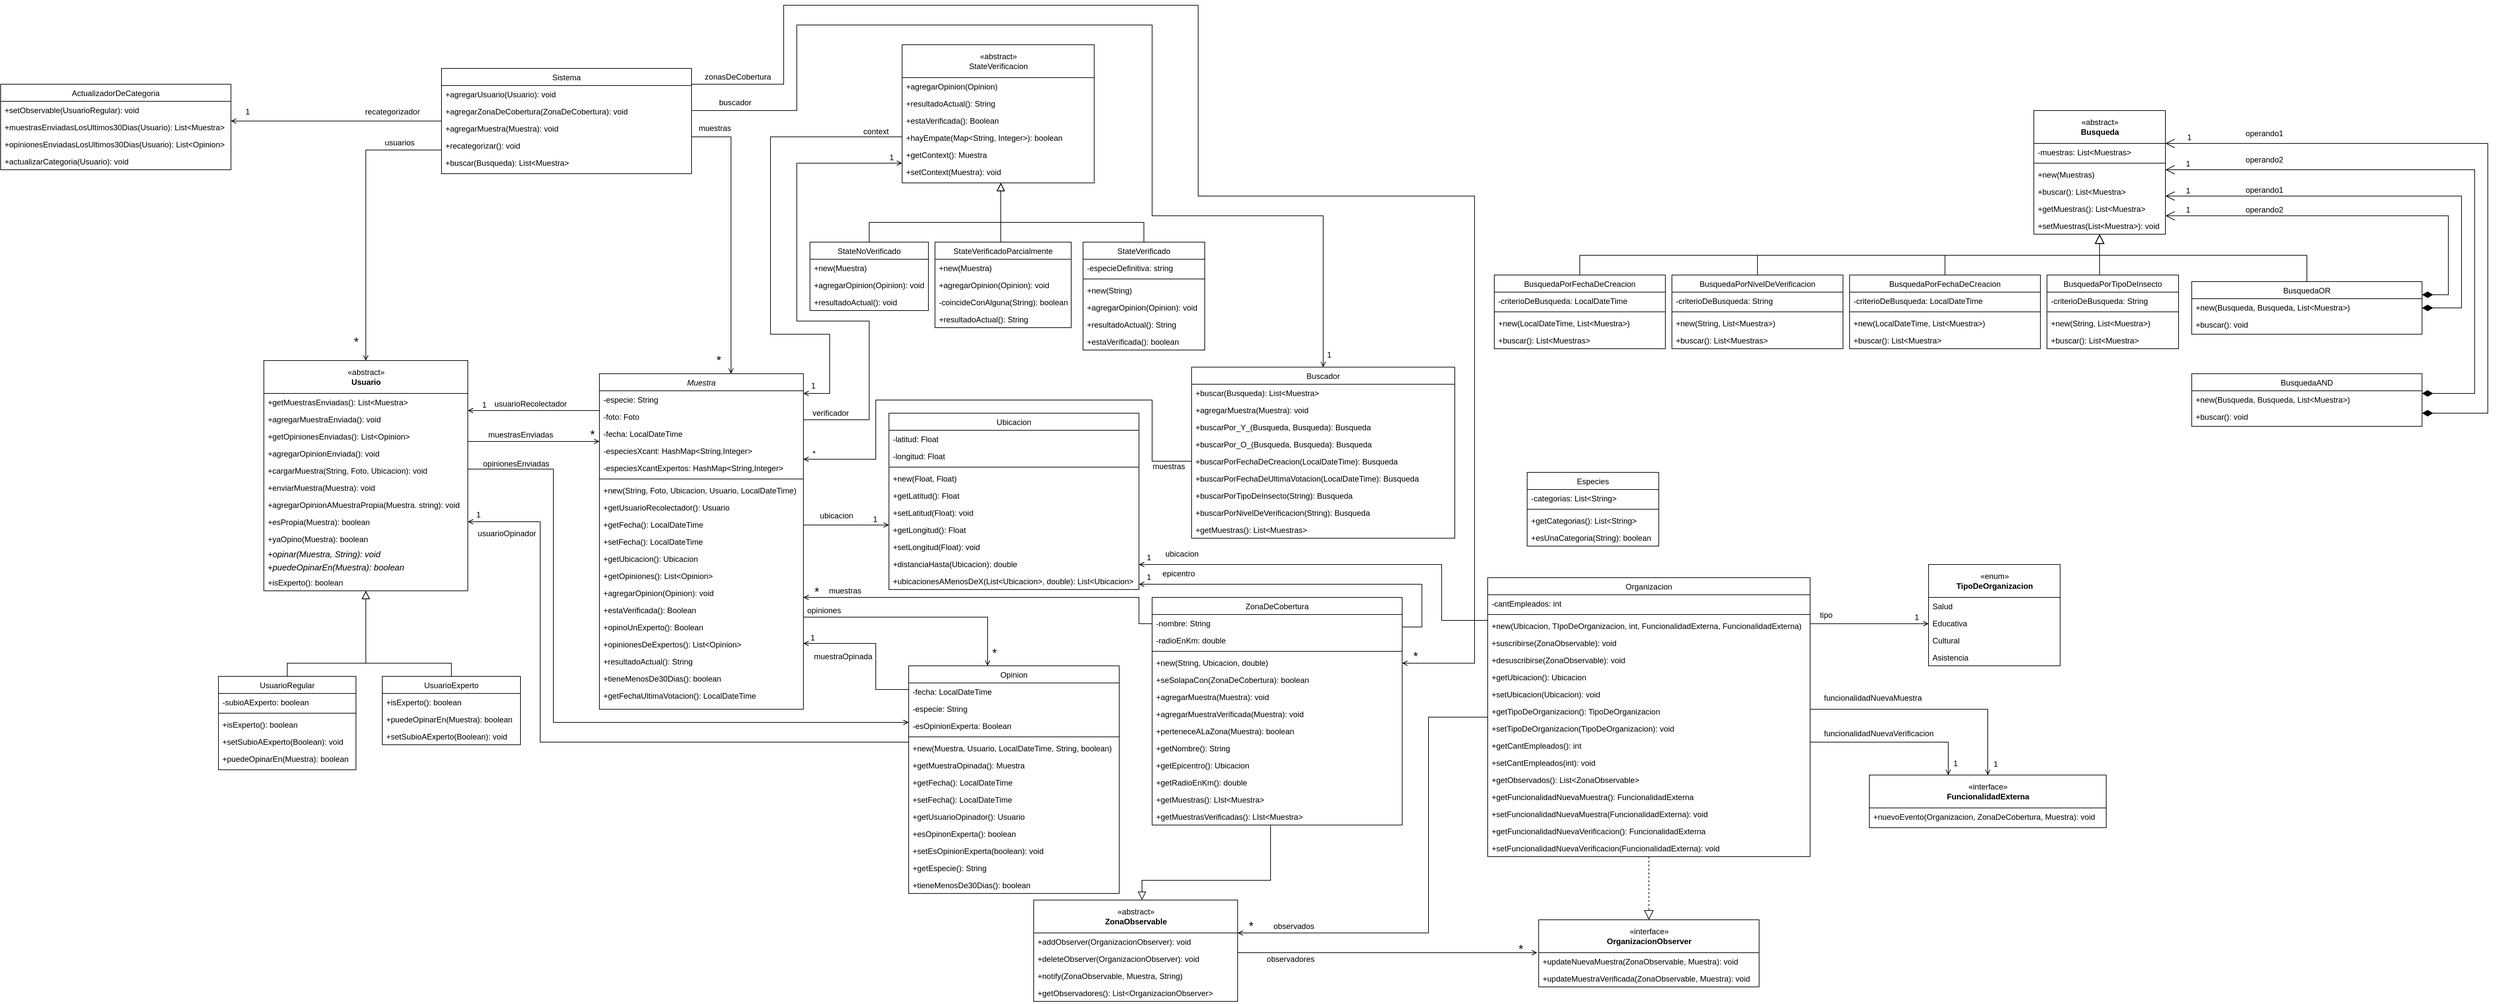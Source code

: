 <mxfile version="20.0.4" type="device"><diagram id="C5RBs43oDa-KdzZeNtuy" name="Page-1"><mxGraphModel dx="2653" dy="1996" grid="1" gridSize="10" guides="1" tooltips="1" connect="1" arrows="1" fold="1" page="1" pageScale="1" pageWidth="827" pageHeight="1169" math="0" shadow="0"><root><mxCell id="WIyWlLk6GJQsqaUBKTNV-0"/><mxCell id="WIyWlLk6GJQsqaUBKTNV-1" parent="WIyWlLk6GJQsqaUBKTNV-0"/><mxCell id="zkfFHV4jXpPFQw0GAbJ--0" value="Muestra" style="swimlane;fontStyle=2;align=center;verticalAlign=top;childLayout=stackLayout;horizontal=1;startSize=26;horizontalStack=0;resizeParent=1;resizeLast=0;collapsible=1;marginBottom=0;rounded=0;shadow=0;strokeWidth=1;" parent="WIyWlLk6GJQsqaUBKTNV-1" vertex="1"><mxGeometry x="540" y="30" width="310" height="510" as="geometry"><mxRectangle x="230" y="140" width="160" height="26" as="alternateBounds"/></mxGeometry></mxCell><mxCell id="zkfFHV4jXpPFQw0GAbJ--2" value="-especie: String" style="text;align=left;verticalAlign=top;spacingLeft=4;spacingRight=4;overflow=hidden;rotatable=0;points=[[0,0.5],[1,0.5]];portConstraint=eastwest;rounded=0;shadow=0;html=0;" parent="zkfFHV4jXpPFQw0GAbJ--0" vertex="1"><mxGeometry y="26" width="310" height="26" as="geometry"/></mxCell><mxCell id="zkfFHV4jXpPFQw0GAbJ--3" value="-foto: Foto" style="text;align=left;verticalAlign=top;spacingLeft=4;spacingRight=4;overflow=hidden;rotatable=0;points=[[0,0.5],[1,0.5]];portConstraint=eastwest;rounded=0;shadow=0;html=0;" parent="zkfFHV4jXpPFQw0GAbJ--0" vertex="1"><mxGeometry y="52" width="310" height="26" as="geometry"/></mxCell><mxCell id="m5dPlQjIuWCeXyjNWb1g-69" value="-fecha: LocalDateTime" style="text;align=left;verticalAlign=top;spacingLeft=4;spacingRight=4;overflow=hidden;rotatable=0;points=[[0,0.5],[1,0.5]];portConstraint=eastwest;rounded=0;shadow=0;html=0;" parent="zkfFHV4jXpPFQw0GAbJ--0" vertex="1"><mxGeometry y="78" width="310" height="26" as="geometry"/></mxCell><mxCell id="eeLIguOSe-PEgpUg1cMU-1" value="-especiesXcant: HashMap&lt;String,Integer&gt;" style="text;align=left;verticalAlign=top;spacingLeft=4;spacingRight=4;overflow=hidden;rotatable=0;points=[[0,0.5],[1,0.5]];portConstraint=eastwest;rounded=0;shadow=0;html=0;" vertex="1" parent="zkfFHV4jXpPFQw0GAbJ--0"><mxGeometry y="104" width="310" height="26" as="geometry"/></mxCell><mxCell id="eeLIguOSe-PEgpUg1cMU-0" value="-especiesXcantExpertos: HashMap&lt;String,Integer&gt;" style="text;align=left;verticalAlign=top;spacingLeft=4;spacingRight=4;overflow=hidden;rotatable=0;points=[[0,0.5],[1,0.5]];portConstraint=eastwest;rounded=0;shadow=0;html=0;" vertex="1" parent="zkfFHV4jXpPFQw0GAbJ--0"><mxGeometry y="130" width="310" height="26" as="geometry"/></mxCell><mxCell id="zkfFHV4jXpPFQw0GAbJ--4" value="" style="line;html=1;strokeWidth=1;align=left;verticalAlign=middle;spacingTop=-1;spacingLeft=3;spacingRight=3;rotatable=0;labelPosition=right;points=[];portConstraint=eastwest;" parent="zkfFHV4jXpPFQw0GAbJ--0" vertex="1"><mxGeometry y="156" width="310" height="8" as="geometry"/></mxCell><mxCell id="m5dPlQjIuWCeXyjNWb1g-82" value="+new(String, Foto, Ubicacion, Usuario, LocalDateTime)" style="text;align=left;verticalAlign=top;spacingLeft=4;spacingRight=4;overflow=hidden;rotatable=0;points=[[0,0.5],[1,0.5]];portConstraint=eastwest;" parent="zkfFHV4jXpPFQw0GAbJ--0" vertex="1"><mxGeometry y="164" width="310" height="26" as="geometry"/></mxCell><mxCell id="zkfFHV4jXpPFQw0GAbJ--5" value="+getUsuarioRecolectador(): Usuario" style="text;align=left;verticalAlign=top;spacingLeft=4;spacingRight=4;overflow=hidden;rotatable=0;points=[[0,0.5],[1,0.5]];portConstraint=eastwest;" parent="zkfFHV4jXpPFQw0GAbJ--0" vertex="1"><mxGeometry y="190" width="310" height="26" as="geometry"/></mxCell><mxCell id="m5dPlQjIuWCeXyjNWb1g-74" value="+getFecha(): LocalDateTime" style="text;align=left;verticalAlign=top;spacingLeft=4;spacingRight=4;overflow=hidden;rotatable=0;points=[[0,0.5],[1,0.5]];portConstraint=eastwest;" parent="zkfFHV4jXpPFQw0GAbJ--0" vertex="1"><mxGeometry y="216" width="310" height="26" as="geometry"/></mxCell><mxCell id="m5dPlQjIuWCeXyjNWb1g-70" value="+setFecha(): LocalDateTime" style="text;align=left;verticalAlign=top;spacingLeft=4;spacingRight=4;overflow=hidden;rotatable=0;points=[[0,0.5],[1,0.5]];portConstraint=eastwest;" parent="zkfFHV4jXpPFQw0GAbJ--0" vertex="1"><mxGeometry y="242" width="310" height="26" as="geometry"/></mxCell><mxCell id="m5dPlQjIuWCeXyjNWb1g-88" value="+getUbicacion(): Ubicacion" style="text;align=left;verticalAlign=top;spacingLeft=4;spacingRight=4;overflow=hidden;rotatable=0;points=[[0,0.5],[1,0.5]];portConstraint=eastwest;" parent="zkfFHV4jXpPFQw0GAbJ--0" vertex="1"><mxGeometry y="268" width="310" height="26" as="geometry"/></mxCell><mxCell id="m5dPlQjIuWCeXyjNWb1g-75" value="+getOpiniones(): List&lt;Opinion&gt;" style="text;align=left;verticalAlign=top;spacingLeft=4;spacingRight=4;overflow=hidden;rotatable=0;points=[[0,0.5],[1,0.5]];portConstraint=eastwest;" parent="zkfFHV4jXpPFQw0GAbJ--0" vertex="1"><mxGeometry y="294" width="310" height="26" as="geometry"/></mxCell><mxCell id="m5dPlQjIuWCeXyjNWb1g-81" value="+agregarOpinion(Opinion): void" style="text;align=left;verticalAlign=top;spacingLeft=4;spacingRight=4;overflow=hidden;rotatable=0;points=[[0,0.5],[1,0.5]];portConstraint=eastwest;" parent="zkfFHV4jXpPFQw0GAbJ--0" vertex="1"><mxGeometry y="320" width="310" height="26" as="geometry"/></mxCell><mxCell id="m5dPlQjIuWCeXyjNWb1g-83" value="+estaVerificada(): Boolean" style="text;align=left;verticalAlign=top;spacingLeft=4;spacingRight=4;overflow=hidden;rotatable=0;points=[[0,0.5],[1,0.5]];portConstraint=eastwest;" parent="zkfFHV4jXpPFQw0GAbJ--0" vertex="1"><mxGeometry y="346" width="310" height="26" as="geometry"/></mxCell><mxCell id="m5dPlQjIuWCeXyjNWb1g-84" value="+opinoUnExperto(): Boolean" style="text;align=left;verticalAlign=top;spacingLeft=4;spacingRight=4;overflow=hidden;rotatable=0;points=[[0,0.5],[1,0.5]];portConstraint=eastwest;" parent="zkfFHV4jXpPFQw0GAbJ--0" vertex="1"><mxGeometry y="372" width="310" height="26" as="geometry"/></mxCell><mxCell id="m5dPlQjIuWCeXyjNWb1g-85" value="+opinionesDeExpertos(): List&lt;Opinion&gt;" style="text;align=left;verticalAlign=top;spacingLeft=4;spacingRight=4;overflow=hidden;rotatable=0;points=[[0,0.5],[1,0.5]];portConstraint=eastwest;" parent="zkfFHV4jXpPFQw0GAbJ--0" vertex="1"><mxGeometry y="398" width="310" height="26" as="geometry"/></mxCell><mxCell id="m5dPlQjIuWCeXyjNWb1g-86" value="+resultadoActual(): String" style="text;align=left;verticalAlign=top;spacingLeft=4;spacingRight=4;overflow=hidden;rotatable=0;points=[[0,0.5],[1,0.5]];portConstraint=eastwest;" parent="zkfFHV4jXpPFQw0GAbJ--0" vertex="1"><mxGeometry y="424" width="310" height="26" as="geometry"/></mxCell><mxCell id="m5dPlQjIuWCeXyjNWb1g-87" value="+tieneMenosDe30Dias(): boolean" style="text;align=left;verticalAlign=top;spacingLeft=4;spacingRight=4;overflow=hidden;rotatable=0;points=[[0,0.5],[1,0.5]];portConstraint=eastwest;" parent="zkfFHV4jXpPFQw0GAbJ--0" vertex="1"><mxGeometry y="450" width="310" height="26" as="geometry"/></mxCell><mxCell id="9d7y4cR884U-DsPYAux--21" value="+getFechaUltimaVotacion(): LocalDateTime" style="text;align=left;verticalAlign=top;spacingLeft=4;spacingRight=4;overflow=hidden;rotatable=0;points=[[0,0.5],[1,0.5]];portConstraint=eastwest;" parent="zkfFHV4jXpPFQw0GAbJ--0" vertex="1"><mxGeometry y="476" width="310" height="26" as="geometry"/></mxCell><mxCell id="zkfFHV4jXpPFQw0GAbJ--6" value="UsuarioRegular" style="swimlane;fontStyle=0;align=center;verticalAlign=top;childLayout=stackLayout;horizontal=1;startSize=26;horizontalStack=0;resizeParent=1;resizeLast=0;collapsible=1;marginBottom=0;rounded=0;shadow=0;strokeWidth=1;" parent="WIyWlLk6GJQsqaUBKTNV-1" vertex="1"><mxGeometry x="-39" y="490" width="209" height="142" as="geometry"><mxRectangle x="130" y="380" width="160" height="26" as="alternateBounds"/></mxGeometry></mxCell><mxCell id="zkfFHV4jXpPFQw0GAbJ--7" value="-subioAExperto: boolean" style="text;align=left;verticalAlign=top;spacingLeft=4;spacingRight=4;overflow=hidden;rotatable=0;points=[[0,0.5],[1,0.5]];portConstraint=eastwest;" parent="zkfFHV4jXpPFQw0GAbJ--6" vertex="1"><mxGeometry y="26" width="209" height="26" as="geometry"/></mxCell><mxCell id="zkfFHV4jXpPFQw0GAbJ--9" value="" style="line;html=1;strokeWidth=1;align=left;verticalAlign=middle;spacingTop=-1;spacingLeft=3;spacingRight=3;rotatable=0;labelPosition=right;points=[];portConstraint=eastwest;" parent="zkfFHV4jXpPFQw0GAbJ--6" vertex="1"><mxGeometry y="52" width="209" height="8" as="geometry"/></mxCell><mxCell id="m5dPlQjIuWCeXyjNWb1g-45" value="+isExperto(): boolean" style="text;align=left;verticalAlign=top;spacingLeft=4;spacingRight=4;overflow=hidden;rotatable=0;points=[[0,0.5],[1,0.5]];portConstraint=eastwest;" parent="zkfFHV4jXpPFQw0GAbJ--6" vertex="1"><mxGeometry y="60" width="209" height="26" as="geometry"/></mxCell><mxCell id="m5dPlQjIuWCeXyjNWb1g-46" value="+setSubioAExperto(Boolean): void" style="text;align=left;verticalAlign=top;spacingLeft=4;spacingRight=4;overflow=hidden;rotatable=0;points=[[0,0.5],[1,0.5]];portConstraint=eastwest;" parent="zkfFHV4jXpPFQw0GAbJ--6" vertex="1"><mxGeometry y="86" width="209" height="26" as="geometry"/></mxCell><mxCell id="m5dPlQjIuWCeXyjNWb1g-48" value="+puedeOpinarEn(Muestra): boolean" style="text;align=left;verticalAlign=top;spacingLeft=4;spacingRight=4;overflow=hidden;rotatable=0;points=[[0,0.5],[1,0.5]];portConstraint=eastwest;" parent="zkfFHV4jXpPFQw0GAbJ--6" vertex="1"><mxGeometry y="112" width="209" height="26" as="geometry"/></mxCell><mxCell id="zkfFHV4jXpPFQw0GAbJ--12" value="" style="endArrow=block;endSize=10;endFill=0;shadow=0;strokeWidth=1;rounded=0;edgeStyle=elbowEdgeStyle;elbow=vertical;entryX=0.5;entryY=1;entryDx=0;entryDy=0;exitX=0.5;exitY=0;exitDx=0;exitDy=0;" parent="WIyWlLk6GJQsqaUBKTNV-1" source="zkfFHV4jXpPFQw0GAbJ--6" target="DyNnYt00uPux9dvs3zqM-0" edge="1"><mxGeometry width="160" relative="1" as="geometry"><mxPoint x="200" y="203" as="sourcePoint"/><mxPoint x="200" y="203" as="targetPoint"/><Array as="points"><mxPoint x="170" y="470"/><mxPoint x="100" y="600"/><mxPoint x="90" y="590"/><mxPoint x="90" y="530"/><mxPoint x="90" y="520"/><mxPoint x="90" y="480"/><mxPoint x="90" y="460"/><mxPoint x="90" y="430"/><mxPoint x="150" y="470"/><mxPoint x="110" y="490"/><mxPoint x="110" y="490"/><mxPoint x="110" y="490"/><mxPoint x="120" y="380"/><mxPoint x="130" y="350"/><mxPoint x="130" y="350"/><mxPoint x="70" y="330"/><mxPoint x="50" y="330"/></Array></mxGeometry></mxCell><mxCell id="zkfFHV4jXpPFQw0GAbJ--13" value="UsuarioExperto" style="swimlane;fontStyle=0;align=center;verticalAlign=top;childLayout=stackLayout;horizontal=1;startSize=26;horizontalStack=0;resizeParent=1;resizeLast=0;collapsible=1;marginBottom=0;rounded=0;shadow=0;strokeWidth=1;" parent="WIyWlLk6GJQsqaUBKTNV-1" vertex="1"><mxGeometry x="210" y="490" width="210" height="104" as="geometry"><mxRectangle x="620" y="540" width="170" height="26" as="alternateBounds"/></mxGeometry></mxCell><mxCell id="m5dPlQjIuWCeXyjNWb1g-67" value="+isExperto(): boolean" style="text;align=left;verticalAlign=top;spacingLeft=4;spacingRight=4;overflow=hidden;rotatable=0;points=[[0,0.5],[1,0.5]];portConstraint=eastwest;" parent="zkfFHV4jXpPFQw0GAbJ--13" vertex="1"><mxGeometry y="26" width="210" height="26" as="geometry"/></mxCell><mxCell id="m5dPlQjIuWCeXyjNWb1g-68" value="+puedeOpinarEn(Muestra): boolean" style="text;align=left;verticalAlign=top;spacingLeft=4;spacingRight=4;overflow=hidden;rotatable=0;points=[[0,0.5],[1,0.5]];portConstraint=eastwest;" parent="zkfFHV4jXpPFQw0GAbJ--13" vertex="1"><mxGeometry y="52" width="210" height="26" as="geometry"/></mxCell><mxCell id="eeLIguOSe-PEgpUg1cMU-51" value="+setSubioAExperto(Boolean): void" style="text;align=left;verticalAlign=top;spacingLeft=4;spacingRight=4;overflow=hidden;rotatable=0;points=[[0,0.5],[1,0.5]];portConstraint=eastwest;" vertex="1" parent="zkfFHV4jXpPFQw0GAbJ--13"><mxGeometry y="78" width="210" height="26" as="geometry"/></mxCell><mxCell id="zkfFHV4jXpPFQw0GAbJ--16" value="" style="endArrow=block;endSize=10;endFill=0;shadow=0;strokeWidth=1;rounded=0;edgeStyle=elbowEdgeStyle;elbow=vertical;" parent="WIyWlLk6GJQsqaUBKTNV-1" source="zkfFHV4jXpPFQw0GAbJ--13" target="DyNnYt00uPux9dvs3zqM-0" edge="1"><mxGeometry width="160" relative="1" as="geometry"><mxPoint x="330" y="400" as="sourcePoint"/><mxPoint x="300" y="410" as="targetPoint"/><Array as="points"><mxPoint x="185" y="470"/><mxPoint x="185" y="470"/><mxPoint x="335" y="610"/><mxPoint x="460" y="600"/><mxPoint x="470" y="530"/><mxPoint x="470" y="520"/><mxPoint x="460" y="480"/><mxPoint x="185" y="460"/><mxPoint x="380" y="460"/><mxPoint x="520" y="430"/><mxPoint x="185" y="430"/><mxPoint x="170" y="460"/><mxPoint x="185" y="490"/><mxPoint x="185" y="440"/><mxPoint x="180" y="490"/><mxPoint x="115" y="380"/><mxPoint x="120" y="380"/><mxPoint x="130" y="380"/><mxPoint x="130" y="350"/><mxPoint x="140" y="350"/><mxPoint x="140" y="330"/><mxPoint x="120" y="330"/><mxPoint x="120" y="320"/><mxPoint x="110" y="330"/></Array></mxGeometry></mxCell><mxCell id="zkfFHV4jXpPFQw0GAbJ--17" value="Especies" style="swimlane;fontStyle=0;align=center;verticalAlign=top;childLayout=stackLayout;horizontal=1;startSize=26;horizontalStack=0;resizeParent=1;resizeLast=0;collapsible=1;marginBottom=0;rounded=0;shadow=0;strokeWidth=1;" parent="WIyWlLk6GJQsqaUBKTNV-1" vertex="1"><mxGeometry x="1950" y="180" width="200" height="112" as="geometry"><mxRectangle x="550" y="140" width="160" height="26" as="alternateBounds"/></mxGeometry></mxCell><mxCell id="zkfFHV4jXpPFQw0GAbJ--22" value="-categorias: List&lt;String&gt;" style="text;align=left;verticalAlign=top;spacingLeft=4;spacingRight=4;overflow=hidden;rotatable=0;points=[[0,0.5],[1,0.5]];portConstraint=eastwest;rounded=0;shadow=0;html=0;" parent="zkfFHV4jXpPFQw0GAbJ--17" vertex="1"><mxGeometry y="26" width="200" height="26" as="geometry"/></mxCell><mxCell id="zkfFHV4jXpPFQw0GAbJ--23" value="" style="line;html=1;strokeWidth=1;align=left;verticalAlign=middle;spacingTop=-1;spacingLeft=3;spacingRight=3;rotatable=0;labelPosition=right;points=[];portConstraint=eastwest;" parent="zkfFHV4jXpPFQw0GAbJ--17" vertex="1"><mxGeometry y="52" width="200" height="8" as="geometry"/></mxCell><mxCell id="zkfFHV4jXpPFQw0GAbJ--25" value="+getCategorias(): List&lt;String&gt;" style="text;align=left;verticalAlign=top;spacingLeft=4;spacingRight=4;overflow=hidden;rotatable=0;points=[[0,0.5],[1,0.5]];portConstraint=eastwest;" parent="zkfFHV4jXpPFQw0GAbJ--17" vertex="1"><mxGeometry y="60" width="200" height="26" as="geometry"/></mxCell><mxCell id="m5dPlQjIuWCeXyjNWb1g-71" value="+esUnaCategoria(String): boolean" style="text;align=left;verticalAlign=top;spacingLeft=4;spacingRight=4;overflow=hidden;rotatable=0;points=[[0,0.5],[1,0.5]];portConstraint=eastwest;" parent="zkfFHV4jXpPFQw0GAbJ--17" vertex="1"><mxGeometry y="86" width="200" height="26" as="geometry"/></mxCell><mxCell id="DyNnYt00uPux9dvs3zqM-0" value="" style="swimlane;fontStyle=0;align=center;verticalAlign=top;childLayout=stackLayout;horizontal=1;startSize=0;horizontalStack=0;resizeParent=1;resizeLast=0;collapsible=1;marginBottom=0;rounded=0;shadow=0;strokeWidth=1;" parent="WIyWlLk6GJQsqaUBKTNV-1" vertex="1"><mxGeometry x="30" y="10" width="310" height="350" as="geometry"><mxRectangle x="550" y="140" width="160" height="26" as="alternateBounds"/></mxGeometry></mxCell><mxCell id="m5dPlQjIuWCeXyjNWb1g-3" value="«abstract»&lt;br&gt;&lt;b&gt;Usuario&lt;/b&gt;" style="html=1;" parent="DyNnYt00uPux9dvs3zqM-0" vertex="1"><mxGeometry width="310" height="50" as="geometry"/></mxCell><mxCell id="m5dPlQjIuWCeXyjNWb1g-6" value="+getMuestrasEnviadas(): List&lt;Muestra&gt;" style="text;align=left;verticalAlign=top;spacingLeft=4;spacingRight=4;overflow=hidden;rotatable=0;points=[[0,0.5],[1,0.5]];portConstraint=eastwest;" parent="DyNnYt00uPux9dvs3zqM-0" vertex="1"><mxGeometry y="50" width="310" height="26" as="geometry"/></mxCell><mxCell id="m5dPlQjIuWCeXyjNWb1g-7" value="+agregarMuestraEnviada(): void" style="text;align=left;verticalAlign=top;spacingLeft=4;spacingRight=4;overflow=hidden;rotatable=0;points=[[0,0.5],[1,0.5]];portConstraint=eastwest;" parent="DyNnYt00uPux9dvs3zqM-0" vertex="1"><mxGeometry y="76" width="310" height="26" as="geometry"/></mxCell><mxCell id="m5dPlQjIuWCeXyjNWb1g-8" value="+getOpinionesEnviadas(): List&lt;Opinion&gt;" style="text;align=left;verticalAlign=top;spacingLeft=4;spacingRight=4;overflow=hidden;rotatable=0;points=[[0,0.5],[1,0.5]];portConstraint=eastwest;" parent="DyNnYt00uPux9dvs3zqM-0" vertex="1"><mxGeometry y="102" width="310" height="26" as="geometry"/></mxCell><mxCell id="m5dPlQjIuWCeXyjNWb1g-9" value="+agregarOpinionEnviada(): void" style="text;align=left;verticalAlign=top;spacingLeft=4;spacingRight=4;overflow=hidden;rotatable=0;points=[[0,0.5],[1,0.5]];portConstraint=eastwest;" parent="DyNnYt00uPux9dvs3zqM-0" vertex="1"><mxGeometry y="128" width="310" height="26" as="geometry"/></mxCell><mxCell id="m5dPlQjIuWCeXyjNWb1g-11" value="+cargarMuestra(String, Foto, Ubicacion): void " style="text;align=left;verticalAlign=top;spacingLeft=4;spacingRight=4;overflow=hidden;rotatable=0;points=[[0,0.5],[1,0.5]];portConstraint=eastwest;" parent="DyNnYt00uPux9dvs3zqM-0" vertex="1"><mxGeometry y="154" width="310" height="26" as="geometry"/></mxCell><mxCell id="DyNnYt00uPux9dvs3zqM-28" value="+enviarMuestra(Muestra): void" style="text;align=left;verticalAlign=top;spacingLeft=4;spacingRight=4;overflow=hidden;rotatable=0;points=[[0,0.5],[1,0.5]];portConstraint=eastwest;" parent="DyNnYt00uPux9dvs3zqM-0" vertex="1"><mxGeometry y="180" width="310" height="26" as="geometry"/></mxCell><mxCell id="m5dPlQjIuWCeXyjNWb1g-12" value="+agregarOpinionAMuestraPropia(Muestra. string): void" style="text;align=left;verticalAlign=top;spacingLeft=4;spacingRight=4;overflow=hidden;rotatable=0;points=[[0,0.5],[1,0.5]];portConstraint=eastwest;" parent="DyNnYt00uPux9dvs3zqM-0" vertex="1"><mxGeometry y="206" width="310" height="26" as="geometry"/></mxCell><mxCell id="m5dPlQjIuWCeXyjNWb1g-24" value="+esPropia(Muestra): boolean" style="text;align=left;verticalAlign=top;spacingLeft=4;spacingRight=4;overflow=hidden;rotatable=0;points=[[0,0.5],[1,0.5]];portConstraint=eastwest;" parent="DyNnYt00uPux9dvs3zqM-0" vertex="1"><mxGeometry y="232" width="310" height="26" as="geometry"/></mxCell><mxCell id="m5dPlQjIuWCeXyjNWb1g-25" value="+yaOpino(Muestra): boolean" style="text;align=left;verticalAlign=top;spacingLeft=4;spacingRight=4;overflow=hidden;rotatable=0;points=[[0,0.5],[1,0.5]];portConstraint=eastwest;" parent="DyNnYt00uPux9dvs3zqM-0" vertex="1"><mxGeometry y="258" width="310" height="26" as="geometry"/></mxCell><mxCell id="m5dPlQjIuWCeXyjNWb1g-20" value="&lt;span style=&quot;&quot;&gt;&lt;i&gt;&lt;font style=&quot;font-size: 13px;&quot;&gt;&amp;nbsp;+opinar(Muestra, String): void&lt;/font&gt;&lt;/i&gt;&lt;/span&gt;" style="text;html=1;align=left;verticalAlign=middle;resizable=0;points=[];autosize=1;strokeColor=none;fillColor=none;" parent="DyNnYt00uPux9dvs3zqM-0" vertex="1"><mxGeometry y="284" width="310" height="20" as="geometry"/></mxCell><mxCell id="m5dPlQjIuWCeXyjNWb1g-22" value="&lt;span style=&quot;&quot;&gt;&lt;i&gt;&lt;font style=&quot;font-size: 13px;&quot;&gt;&amp;nbsp;+puedeOpinarEn(Muestra): boolean&lt;/font&gt;&lt;/i&gt;&lt;/span&gt;" style="text;html=1;align=left;verticalAlign=middle;resizable=0;points=[];autosize=1;strokeColor=none;fillColor=none;" parent="DyNnYt00uPux9dvs3zqM-0" vertex="1"><mxGeometry y="304" width="310" height="20" as="geometry"/></mxCell><mxCell id="eeLIguOSe-PEgpUg1cMU-50" value="+isExperto(): boolean" style="text;align=left;verticalAlign=top;spacingLeft=4;spacingRight=4;overflow=hidden;rotatable=0;points=[[0,0.5],[1,0.5]];portConstraint=eastwest;" vertex="1" parent="DyNnYt00uPux9dvs3zqM-0"><mxGeometry y="324" width="310" height="26" as="geometry"/></mxCell><mxCell id="DyNnYt00uPux9dvs3zqM-9" value="" style="endArrow=open;shadow=0;strokeWidth=1;rounded=0;endFill=1;edgeStyle=elbowEdgeStyle;elbow=vertical;" parent="WIyWlLk6GJQsqaUBKTNV-1" source="zkfFHV4jXpPFQw0GAbJ--0" edge="1"><mxGeometry x="0.5" y="41" relative="1" as="geometry"><mxPoint x="540" y="86" as="sourcePoint"/><mxPoint x="340" y="86.001" as="targetPoint"/><mxPoint x="-40" y="32" as="offset"/></mxGeometry></mxCell><mxCell id="DyNnYt00uPux9dvs3zqM-10" value="1" style="resizable=0;align=right;verticalAlign=bottom;labelBackgroundColor=none;fontSize=12;" parent="DyNnYt00uPux9dvs3zqM-9" connectable="0" vertex="1"><mxGeometry x="1" relative="1" as="geometry"><mxPoint x="30" as="offset"/></mxGeometry></mxCell><mxCell id="DyNnYt00uPux9dvs3zqM-12" value="usuarioRecolectador" style="text;html=1;resizable=0;points=[];;align=center;verticalAlign=middle;labelBackgroundColor=none;rounded=0;shadow=0;strokeWidth=1;fontSize=12;" parent="WIyWlLk6GJQsqaUBKTNV-1" vertex="1" connectable="0"><mxGeometry x="430" y="79" as="geometry"><mxPoint x="5" y="-3" as="offset"/></mxGeometry></mxCell><mxCell id="DyNnYt00uPux9dvs3zqM-15" value="Ubicacion" style="swimlane;fontStyle=0;align=center;verticalAlign=top;childLayout=stackLayout;horizontal=1;startSize=26;horizontalStack=0;resizeParent=1;resizeLast=0;collapsible=1;marginBottom=0;rounded=0;shadow=0;strokeWidth=1;" parent="WIyWlLk6GJQsqaUBKTNV-1" vertex="1"><mxGeometry x="980" y="90" width="380" height="268" as="geometry"><mxRectangle x="550" y="140" width="160" height="26" as="alternateBounds"/></mxGeometry></mxCell><mxCell id="DyNnYt00uPux9dvs3zqM-16" value="-latitud: Float" style="text;align=left;verticalAlign=top;spacingLeft=4;spacingRight=4;overflow=hidden;rotatable=0;points=[[0,0.5],[1,0.5]];portConstraint=eastwest;rounded=0;shadow=0;html=0;" parent="DyNnYt00uPux9dvs3zqM-15" vertex="1"><mxGeometry y="26" width="380" height="26" as="geometry"/></mxCell><mxCell id="DyNnYt00uPux9dvs3zqM-19" value="-longitud: Float" style="text;align=left;verticalAlign=top;spacingLeft=4;spacingRight=4;overflow=hidden;rotatable=0;points=[[0,0.5],[1,0.5]];portConstraint=eastwest;rounded=0;shadow=0;html=0;" parent="DyNnYt00uPux9dvs3zqM-15" vertex="1"><mxGeometry y="52" width="380" height="26" as="geometry"/></mxCell><mxCell id="DyNnYt00uPux9dvs3zqM-17" value="" style="line;html=1;strokeWidth=1;align=left;verticalAlign=middle;spacingTop=-1;spacingLeft=3;spacingRight=3;rotatable=0;labelPosition=right;points=[];portConstraint=eastwest;" parent="DyNnYt00uPux9dvs3zqM-15" vertex="1"><mxGeometry y="78" width="380" height="8" as="geometry"/></mxCell><mxCell id="DyNnYt00uPux9dvs3zqM-18" value="+new(Float, Float)" style="text;align=left;verticalAlign=top;spacingLeft=4;spacingRight=4;overflow=hidden;rotatable=0;points=[[0,0.5],[1,0.5]];portConstraint=eastwest;" parent="DyNnYt00uPux9dvs3zqM-15" vertex="1"><mxGeometry y="86" width="380" height="26" as="geometry"/></mxCell><mxCell id="DyNnYt00uPux9dvs3zqM-20" value="+getLatitud(): Float" style="text;align=left;verticalAlign=top;spacingLeft=4;spacingRight=4;overflow=hidden;rotatable=0;points=[[0,0.5],[1,0.5]];portConstraint=eastwest;" parent="DyNnYt00uPux9dvs3zqM-15" vertex="1"><mxGeometry y="112" width="380" height="26" as="geometry"/></mxCell><mxCell id="m5dPlQjIuWCeXyjNWb1g-121" value="+setLatitud(Float): void" style="text;align=left;verticalAlign=top;spacingLeft=4;spacingRight=4;overflow=hidden;rotatable=0;points=[[0,0.5],[1,0.5]];portConstraint=eastwest;" parent="DyNnYt00uPux9dvs3zqM-15" vertex="1"><mxGeometry y="138" width="380" height="26" as="geometry"/></mxCell><mxCell id="DyNnYt00uPux9dvs3zqM-21" value="+getLongitud(): Float" style="text;align=left;verticalAlign=top;spacingLeft=4;spacingRight=4;overflow=hidden;rotatable=0;points=[[0,0.5],[1,0.5]];portConstraint=eastwest;" parent="DyNnYt00uPux9dvs3zqM-15" vertex="1"><mxGeometry y="164" width="380" height="26" as="geometry"/></mxCell><mxCell id="m5dPlQjIuWCeXyjNWb1g-122" value="+setLongitud(Float): void" style="text;align=left;verticalAlign=top;spacingLeft=4;spacingRight=4;overflow=hidden;rotatable=0;points=[[0,0.5],[1,0.5]];portConstraint=eastwest;" parent="DyNnYt00uPux9dvs3zqM-15" vertex="1"><mxGeometry y="190" width="380" height="26" as="geometry"/></mxCell><mxCell id="m5dPlQjIuWCeXyjNWb1g-123" value="+distanciaHasta(Ubicacion): double" style="text;align=left;verticalAlign=top;spacingLeft=4;spacingRight=4;overflow=hidden;rotatable=0;points=[[0,0.5],[1,0.5]];portConstraint=eastwest;" parent="DyNnYt00uPux9dvs3zqM-15" vertex="1"><mxGeometry y="216" width="380" height="26" as="geometry"/></mxCell><mxCell id="m5dPlQjIuWCeXyjNWb1g-124" value="+ubicacionesAMenosDeX(List&lt;Ubicacion&gt;, double): List&lt;Ubicacion&gt;" style="text;align=left;verticalAlign=top;spacingLeft=4;spacingRight=4;overflow=hidden;rotatable=0;points=[[0,0.5],[1,0.5]];portConstraint=eastwest;" parent="DyNnYt00uPux9dvs3zqM-15" vertex="1"><mxGeometry y="242" width="380" height="26" as="geometry"/></mxCell><mxCell id="DyNnYt00uPux9dvs3zqM-22" value="" style="endArrow=open;shadow=0;strokeWidth=1;rounded=0;endFill=1;edgeStyle=elbowEdgeStyle;elbow=vertical;" parent="WIyWlLk6GJQsqaUBKTNV-1" source="zkfFHV4jXpPFQw0GAbJ--0" target="DyNnYt00uPux9dvs3zqM-15" edge="1"><mxGeometry x="0.5" y="41" relative="1" as="geometry"><mxPoint x="860.0" y="120.18" as="sourcePoint"/><mxPoint x="890" y="100" as="targetPoint"/><mxPoint x="-40" y="32" as="offset"/><Array as="points"><mxPoint x="930" y="260"/><mxPoint x="1060" y="130"/><mxPoint x="990" y="70"/><mxPoint x="920" y="60"/><mxPoint x="920" y="80"/><mxPoint x="910" y="120"/><mxPoint x="930" y="90"/><mxPoint x="920.4" y="120"/><mxPoint x="840.4" y="110"/><mxPoint x="910.4" y="140"/><mxPoint x="890.4" y="140"/><mxPoint x="950.4" y="140"/><mxPoint x="1130.4" y="130"/><mxPoint x="1130.4" y="150"/><mxPoint x="1040.4" y="150"/><mxPoint x="900.4" y="90"/><mxPoint x="910.4" y="110"/><mxPoint x="730.4" y="190"/><mxPoint x="980.4" y="140"/><mxPoint x="740.4" y="210"/><mxPoint x="820.4" y="140"/><mxPoint x="770.4" y="160"/><mxPoint x="660.4" y="240"/><mxPoint x="640.4" y="240"/><mxPoint x="640.4" y="240"/></Array></mxGeometry></mxCell><mxCell id="DyNnYt00uPux9dvs3zqM-23" value="1" style="resizable=0;align=right;verticalAlign=bottom;labelBackgroundColor=none;fontSize=12;" parent="DyNnYt00uPux9dvs3zqM-22" connectable="0" vertex="1"><mxGeometry x="1" relative="1" as="geometry"><mxPoint x="-16" as="offset"/></mxGeometry></mxCell><mxCell id="DyNnYt00uPux9dvs3zqM-24" value="ubicacion" style="text;html=1;resizable=0;points=[];;align=center;verticalAlign=middle;labelBackgroundColor=none;rounded=0;shadow=0;strokeWidth=1;fontSize=12;" parent="DyNnYt00uPux9dvs3zqM-22" vertex="1" connectable="0"><mxGeometry x="0.5" y="49" relative="1" as="geometry"><mxPoint x="-48" y="35" as="offset"/></mxGeometry></mxCell><mxCell id="m5dPlQjIuWCeXyjNWb1g-30" value="ActualizadorDeCategoria" style="swimlane;fontStyle=0;align=center;verticalAlign=top;childLayout=stackLayout;horizontal=1;startSize=26;horizontalStack=0;resizeParent=1;resizeLast=0;collapsible=1;marginBottom=0;rounded=0;shadow=0;strokeWidth=1;" parent="WIyWlLk6GJQsqaUBKTNV-1" vertex="1"><mxGeometry x="-370" y="-410" width="350" height="130" as="geometry"><mxRectangle x="550" y="140" width="160" height="26" as="alternateBounds"/></mxGeometry></mxCell><mxCell id="m5dPlQjIuWCeXyjNWb1g-55" value="+setObservable(UsuarioRegular): void" style="text;align=left;verticalAlign=top;spacingLeft=4;spacingRight=4;overflow=hidden;rotatable=0;points=[[0,0.5],[1,0.5]];portConstraint=eastwest;" parent="m5dPlQjIuWCeXyjNWb1g-30" vertex="1"><mxGeometry y="26" width="350" height="26" as="geometry"/></mxCell><mxCell id="m5dPlQjIuWCeXyjNWb1g-35" value="+muestrasEnviadasLosUltimos30Dias(Usuario): List&lt;Muestra&gt;" style="text;align=left;verticalAlign=top;spacingLeft=4;spacingRight=4;overflow=hidden;rotatable=0;points=[[0,0.5],[1,0.5]];portConstraint=eastwest;" parent="m5dPlQjIuWCeXyjNWb1g-30" vertex="1"><mxGeometry y="52" width="350" height="26" as="geometry"/></mxCell><mxCell id="m5dPlQjIuWCeXyjNWb1g-36" value="+opinionesEnviadasLosUltimos30Dias(Usuario): List&lt;Opinion&gt;" style="text;align=left;verticalAlign=top;spacingLeft=4;spacingRight=4;overflow=hidden;rotatable=0;points=[[0,0.5],[1,0.5]];portConstraint=eastwest;" parent="m5dPlQjIuWCeXyjNWb1g-30" vertex="1"><mxGeometry y="78" width="350" height="26" as="geometry"/></mxCell><mxCell id="gipr7FHBm97sMflKM9mq-158" value="+actualizarCategoria(Usuario): void" style="text;align=left;verticalAlign=top;spacingLeft=4;spacingRight=4;overflow=hidden;rotatable=0;points=[[0,0.5],[1,0.5]];portConstraint=eastwest;" parent="m5dPlQjIuWCeXyjNWb1g-30" vertex="1"><mxGeometry y="104" width="350" height="26" as="geometry"/></mxCell><mxCell id="m5dPlQjIuWCeXyjNWb1g-60" value="" style="endArrow=open;shadow=0;strokeWidth=1;rounded=0;endFill=1;edgeStyle=elbowEdgeStyle;elbow=vertical;exitX=1;exitY=0.5;exitDx=0;exitDy=0;" parent="WIyWlLk6GJQsqaUBKTNV-1" source="m5dPlQjIuWCeXyjNWb1g-6" target="zkfFHV4jXpPFQw0GAbJ--0" edge="1"><mxGeometry x="0.5" y="41" relative="1" as="geometry"><mxPoint x="380" y="230" as="sourcePoint"/><mxPoint x="470" y="130" as="targetPoint"/><mxPoint x="-40" y="32" as="offset"/><Array as="points"><mxPoint x="400" y="133"/><mxPoint x="360" y="300"/><mxPoint x="490" y="280"/><mxPoint x="360" y="290"/></Array></mxGeometry></mxCell><mxCell id="m5dPlQjIuWCeXyjNWb1g-61" value="" style="resizable=0;align=right;verticalAlign=bottom;labelBackgroundColor=none;fontSize=12;" parent="m5dPlQjIuWCeXyjNWb1g-60" connectable="0" vertex="1"><mxGeometry x="1" relative="1" as="geometry"><mxPoint x="-13" y="-1" as="offset"/></mxGeometry></mxCell><mxCell id="m5dPlQjIuWCeXyjNWb1g-65" value="muestrasEnviadas" style="text;html=1;align=center;verticalAlign=middle;resizable=0;points=[];autosize=1;strokeColor=none;fillColor=none;fontSize=12;" parent="WIyWlLk6GJQsqaUBKTNV-1" vertex="1"><mxGeometry x="365" y="113" width="110" height="20" as="geometry"/></mxCell><mxCell id="m5dPlQjIuWCeXyjNWb1g-66" value="&lt;font style=&quot;font-size: 18px;&quot;&gt;*&lt;/font&gt;" style="text;html=1;align=center;verticalAlign=middle;resizable=0;points=[];autosize=1;strokeColor=none;fillColor=none;fontSize=12;" parent="WIyWlLk6GJQsqaUBKTNV-1" vertex="1"><mxGeometry x="519" y="113" width="20" height="20" as="geometry"/></mxCell><mxCell id="m5dPlQjIuWCeXyjNWb1g-76" value="Opinion" style="swimlane;fontStyle=0;align=center;verticalAlign=top;childLayout=stackLayout;horizontal=1;startSize=26;horizontalStack=0;resizeParent=1;resizeLast=0;collapsible=1;marginBottom=0;rounded=0;shadow=0;strokeWidth=1;" parent="WIyWlLk6GJQsqaUBKTNV-1" vertex="1"><mxGeometry x="1010" y="474" width="320" height="346" as="geometry"><mxRectangle x="550" y="140" width="160" height="26" as="alternateBounds"/></mxGeometry></mxCell><mxCell id="m5dPlQjIuWCeXyjNWb1g-77" value="-fecha: LocalDateTime" style="text;align=left;verticalAlign=top;spacingLeft=4;spacingRight=4;overflow=hidden;rotatable=0;points=[[0,0.5],[1,0.5]];portConstraint=eastwest;rounded=0;shadow=0;html=0;" parent="m5dPlQjIuWCeXyjNWb1g-76" vertex="1"><mxGeometry y="26" width="320" height="26" as="geometry"/></mxCell><mxCell id="m5dPlQjIuWCeXyjNWb1g-112" value="-especie: String" style="text;align=left;verticalAlign=top;spacingLeft=4;spacingRight=4;overflow=hidden;rotatable=0;points=[[0,0.5],[1,0.5]];portConstraint=eastwest;rounded=0;shadow=0;html=0;" parent="m5dPlQjIuWCeXyjNWb1g-76" vertex="1"><mxGeometry y="52" width="320" height="26" as="geometry"/></mxCell><mxCell id="m5dPlQjIuWCeXyjNWb1g-113" value="-esOpinionExperta: Boolean" style="text;align=left;verticalAlign=top;spacingLeft=4;spacingRight=4;overflow=hidden;rotatable=0;points=[[0,0.5],[1,0.5]];portConstraint=eastwest;rounded=0;shadow=0;html=0;" parent="m5dPlQjIuWCeXyjNWb1g-76" vertex="1"><mxGeometry y="78" width="320" height="26" as="geometry"/></mxCell><mxCell id="m5dPlQjIuWCeXyjNWb1g-78" value="" style="line;html=1;strokeWidth=1;align=left;verticalAlign=middle;spacingTop=-1;spacingLeft=3;spacingRight=3;rotatable=0;labelPosition=right;points=[];portConstraint=eastwest;" parent="m5dPlQjIuWCeXyjNWb1g-76" vertex="1"><mxGeometry y="104" width="320" height="8" as="geometry"/></mxCell><mxCell id="m5dPlQjIuWCeXyjNWb1g-116" value="+new(Muestra, Usuario, LocalDateTime, String, boolean)" style="text;align=left;verticalAlign=top;spacingLeft=4;spacingRight=4;overflow=hidden;rotatable=0;points=[[0,0.5],[1,0.5]];portConstraint=eastwest;" parent="m5dPlQjIuWCeXyjNWb1g-76" vertex="1"><mxGeometry y="112" width="320" height="26" as="geometry"/></mxCell><mxCell id="m5dPlQjIuWCeXyjNWb1g-79" value="+getMuestraOpinada(): Muestra" style="text;align=left;verticalAlign=top;spacingLeft=4;spacingRight=4;overflow=hidden;rotatable=0;points=[[0,0.5],[1,0.5]];portConstraint=eastwest;" parent="m5dPlQjIuWCeXyjNWb1g-76" vertex="1"><mxGeometry y="138" width="320" height="26" as="geometry"/></mxCell><mxCell id="m5dPlQjIuWCeXyjNWb1g-80" value="+getFecha(): LocalDateTime" style="text;align=left;verticalAlign=top;spacingLeft=4;spacingRight=4;overflow=hidden;rotatable=0;points=[[0,0.5],[1,0.5]];portConstraint=eastwest;" parent="m5dPlQjIuWCeXyjNWb1g-76" vertex="1"><mxGeometry y="164" width="320" height="26" as="geometry"/></mxCell><mxCell id="m5dPlQjIuWCeXyjNWb1g-114" value="+setFecha(): LocalDateTime" style="text;align=left;verticalAlign=top;spacingLeft=4;spacingRight=4;overflow=hidden;rotatable=0;points=[[0,0.5],[1,0.5]];portConstraint=eastwest;" parent="m5dPlQjIuWCeXyjNWb1g-76" vertex="1"><mxGeometry y="190" width="320" height="26" as="geometry"/></mxCell><mxCell id="m5dPlQjIuWCeXyjNWb1g-115" value="+getUsuarioOpinador(): Usuario" style="text;align=left;verticalAlign=top;spacingLeft=4;spacingRight=4;overflow=hidden;rotatable=0;points=[[0,0.5],[1,0.5]];portConstraint=eastwest;" parent="m5dPlQjIuWCeXyjNWb1g-76" vertex="1"><mxGeometry y="216" width="320" height="26" as="geometry"/></mxCell><mxCell id="m5dPlQjIuWCeXyjNWb1g-117" value="+esOpinonExperta(): boolean" style="text;align=left;verticalAlign=top;spacingLeft=4;spacingRight=4;overflow=hidden;rotatable=0;points=[[0,0.5],[1,0.5]];portConstraint=eastwest;" parent="m5dPlQjIuWCeXyjNWb1g-76" vertex="1"><mxGeometry y="242" width="320" height="26" as="geometry"/></mxCell><mxCell id="m5dPlQjIuWCeXyjNWb1g-118" value="+setEsOpinionExperta(boolean): void" style="text;align=left;verticalAlign=top;spacingLeft=4;spacingRight=4;overflow=hidden;rotatable=0;points=[[0,0.5],[1,0.5]];portConstraint=eastwest;" parent="m5dPlQjIuWCeXyjNWb1g-76" vertex="1"><mxGeometry y="268" width="320" height="26" as="geometry"/></mxCell><mxCell id="m5dPlQjIuWCeXyjNWb1g-119" value="+getEspecie(): String" style="text;align=left;verticalAlign=top;spacingLeft=4;spacingRight=4;overflow=hidden;rotatable=0;points=[[0,0.5],[1,0.5]];portConstraint=eastwest;" parent="m5dPlQjIuWCeXyjNWb1g-76" vertex="1"><mxGeometry y="294" width="320" height="26" as="geometry"/></mxCell><mxCell id="m5dPlQjIuWCeXyjNWb1g-120" value="+tieneMenosDe30Dias(): boolean" style="text;align=left;verticalAlign=top;spacingLeft=4;spacingRight=4;overflow=hidden;rotatable=0;points=[[0,0.5],[1,0.5]];portConstraint=eastwest;" parent="m5dPlQjIuWCeXyjNWb1g-76" vertex="1"><mxGeometry y="320" width="320" height="26" as="geometry"/></mxCell><mxCell id="m5dPlQjIuWCeXyjNWb1g-89" value="" style="endArrow=open;shadow=0;strokeWidth=1;rounded=0;endFill=1;edgeStyle=orthogonalEdgeStyle;elbow=vertical;" parent="WIyWlLk6GJQsqaUBKTNV-1" source="zkfFHV4jXpPFQw0GAbJ--0" target="m5dPlQjIuWCeXyjNWb1g-76" edge="1"><mxGeometry x="0.5" y="41" relative="1" as="geometry"><mxPoint x="880" y="130" as="sourcePoint"/><mxPoint x="1000.0" y="280" as="targetPoint"/><mxPoint x="-40" y="32" as="offset"/><Array as="points"><mxPoint x="1130" y="400"/></Array></mxGeometry></mxCell><mxCell id="m5dPlQjIuWCeXyjNWb1g-90" value="" style="resizable=0;align=right;verticalAlign=bottom;labelBackgroundColor=none;fontSize=12;" parent="m5dPlQjIuWCeXyjNWb1g-89" connectable="0" vertex="1"><mxGeometry x="1" relative="1" as="geometry"><mxPoint x="-16" as="offset"/></mxGeometry></mxCell><mxCell id="m5dPlQjIuWCeXyjNWb1g-91" value="opiniones" style="text;html=1;resizable=0;points=[];;align=center;verticalAlign=middle;labelBackgroundColor=none;rounded=0;shadow=0;strokeWidth=1;fontSize=12;" parent="m5dPlQjIuWCeXyjNWb1g-89" vertex="1" connectable="0"><mxGeometry x="0.5" y="49" relative="1" as="geometry"><mxPoint x="-235" y="39" as="offset"/></mxGeometry></mxCell><mxCell id="m5dPlQjIuWCeXyjNWb1g-92" value="*" style="text;html=1;align=center;verticalAlign=middle;resizable=0;points=[];autosize=1;strokeColor=none;fillColor=none;fontSize=18;" parent="WIyWlLk6GJQsqaUBKTNV-1" vertex="1"><mxGeometry x="1130" y="440" width="20" height="30" as="geometry"/></mxCell><mxCell id="m5dPlQjIuWCeXyjNWb1g-93" value="" style="endArrow=open;shadow=0;strokeWidth=1;rounded=0;endFill=1;edgeStyle=orthogonalEdgeStyle;elbow=vertical;" parent="WIyWlLk6GJQsqaUBKTNV-1" source="m5dPlQjIuWCeXyjNWb1g-76" target="zkfFHV4jXpPFQw0GAbJ--0" edge="1"><mxGeometry x="0.5" y="41" relative="1" as="geometry"><mxPoint x="519" y="260.589" as="sourcePoint"/><mxPoint x="870" y="150" as="targetPoint"/><mxPoint x="-40" y="32" as="offset"/><Array as="points"><mxPoint x="960" y="510"/><mxPoint x="960" y="440"/></Array></mxGeometry></mxCell><mxCell id="m5dPlQjIuWCeXyjNWb1g-94" value="1" style="resizable=0;align=right;verticalAlign=bottom;labelBackgroundColor=none;fontSize=12;" parent="m5dPlQjIuWCeXyjNWb1g-93" connectable="0" vertex="1"><mxGeometry x="1" relative="1" as="geometry"><mxPoint x="19" as="offset"/></mxGeometry></mxCell><mxCell id="m5dPlQjIuWCeXyjNWb1g-96" value="muestraOpinada" style="text;html=1;align=center;verticalAlign=middle;resizable=0;points=[];autosize=1;strokeColor=none;fillColor=none;fontSize=12;" parent="WIyWlLk6GJQsqaUBKTNV-1" vertex="1"><mxGeometry x="860" y="450" width="100" height="20" as="geometry"/></mxCell><mxCell id="m5dPlQjIuWCeXyjNWb1g-102" value="" style="endArrow=open;shadow=0;strokeWidth=1;rounded=0;endFill=1;edgeStyle=orthogonalEdgeStyle;elbow=vertical;" parent="WIyWlLk6GJQsqaUBKTNV-1" source="DyNnYt00uPux9dvs3zqM-0" target="m5dPlQjIuWCeXyjNWb1g-76" edge="1"><mxGeometry x="0.5" y="41" relative="1" as="geometry"><mxPoint x="370" y="180" as="sourcePoint"/><mxPoint x="940" y="460" as="targetPoint"/><mxPoint x="-40" y="32" as="offset"/><Array as="points"><mxPoint x="470" y="175"/><mxPoint x="470" y="560"/></Array></mxGeometry></mxCell><mxCell id="m5dPlQjIuWCeXyjNWb1g-103" value="" style="resizable=0;align=right;verticalAlign=bottom;labelBackgroundColor=none;fontSize=12;" parent="m5dPlQjIuWCeXyjNWb1g-102" connectable="0" vertex="1"><mxGeometry x="1" relative="1" as="geometry"><mxPoint x="-13" y="-1" as="offset"/></mxGeometry></mxCell><mxCell id="m5dPlQjIuWCeXyjNWb1g-104" value="&lt;span style=&quot;font-size: 12px; text-align: left;&quot;&gt;opinionesEnviadas&lt;/span&gt;" style="text;html=1;align=center;verticalAlign=middle;resizable=0;points=[];autosize=1;strokeColor=none;fillColor=none;fontSize=18;" parent="WIyWlLk6GJQsqaUBKTNV-1" vertex="1"><mxGeometry x="353" y="150" width="120" height="30" as="geometry"/></mxCell><mxCell id="m5dPlQjIuWCeXyjNWb1g-107" value="" style="endArrow=open;shadow=0;strokeWidth=1;rounded=0;endFill=1;edgeStyle=orthogonalEdgeStyle;elbow=vertical;entryX=1;entryY=0.5;entryDx=0;entryDy=0;" parent="WIyWlLk6GJQsqaUBKTNV-1" source="m5dPlQjIuWCeXyjNWb1g-76" target="m5dPlQjIuWCeXyjNWb1g-24" edge="1"><mxGeometry x="0.5" y="41" relative="1" as="geometry"><mxPoint x="950" y="439.059" as="sourcePoint"/><mxPoint x="320" y="194" as="targetPoint"/><mxPoint x="-40" y="32" as="offset"/><Array as="points"><mxPoint x="450" y="590"/><mxPoint x="450" y="255"/></Array></mxGeometry></mxCell><mxCell id="m5dPlQjIuWCeXyjNWb1g-108" value="" style="resizable=0;align=right;verticalAlign=bottom;labelBackgroundColor=none;fontSize=12;" parent="m5dPlQjIuWCeXyjNWb1g-107" connectable="0" vertex="1"><mxGeometry x="1" relative="1" as="geometry"><mxPoint x="-13" y="-1" as="offset"/></mxGeometry></mxCell><mxCell id="m5dPlQjIuWCeXyjNWb1g-109" value="&lt;span style=&quot;font-size: 12px; text-align: left;&quot;&gt;usuarioOpinador&lt;/span&gt;" style="text;html=1;align=center;verticalAlign=middle;resizable=0;points=[];autosize=1;strokeColor=none;fillColor=none;fontSize=18;" parent="WIyWlLk6GJQsqaUBKTNV-1" vertex="1"><mxGeometry x="349" y="256" width="100" height="30" as="geometry"/></mxCell><mxCell id="m5dPlQjIuWCeXyjNWb1g-111" value="1" style="resizable=0;align=right;verticalAlign=bottom;labelBackgroundColor=none;fontSize=12;" parent="WIyWlLk6GJQsqaUBKTNV-1" connectable="0" vertex="1"><mxGeometry x="359.118" y="241.059" as="geometry"><mxPoint x="2" y="12" as="offset"/></mxGeometry></mxCell><mxCell id="m5dPlQjIuWCeXyjNWb1g-125" value="ZonaDeCobertura" style="swimlane;fontStyle=0;align=center;verticalAlign=top;childLayout=stackLayout;horizontal=1;startSize=26;horizontalStack=0;resizeParent=1;resizeLast=0;collapsible=1;marginBottom=0;rounded=0;shadow=0;strokeWidth=1;" parent="WIyWlLk6GJQsqaUBKTNV-1" vertex="1"><mxGeometry x="1380" y="370" width="380" height="346" as="geometry"><mxRectangle x="550" y="140" width="160" height="26" as="alternateBounds"/></mxGeometry></mxCell><mxCell id="m5dPlQjIuWCeXyjNWb1g-126" value="-nombre: String" style="text;align=left;verticalAlign=top;spacingLeft=4;spacingRight=4;overflow=hidden;rotatable=0;points=[[0,0.5],[1,0.5]];portConstraint=eastwest;rounded=0;shadow=0;html=0;" parent="m5dPlQjIuWCeXyjNWb1g-125" vertex="1"><mxGeometry y="26" width="380" height="26" as="geometry"/></mxCell><mxCell id="m5dPlQjIuWCeXyjNWb1g-127" value="-radioEnKm: double" style="text;align=left;verticalAlign=top;spacingLeft=4;spacingRight=4;overflow=hidden;rotatable=0;points=[[0,0.5],[1,0.5]];portConstraint=eastwest;rounded=0;shadow=0;html=0;" parent="m5dPlQjIuWCeXyjNWb1g-125" vertex="1"><mxGeometry y="52" width="380" height="26" as="geometry"/></mxCell><mxCell id="m5dPlQjIuWCeXyjNWb1g-128" value="" style="line;html=1;strokeWidth=1;align=left;verticalAlign=middle;spacingTop=-1;spacingLeft=3;spacingRight=3;rotatable=0;labelPosition=right;points=[];portConstraint=eastwest;" parent="m5dPlQjIuWCeXyjNWb1g-125" vertex="1"><mxGeometry y="78" width="380" height="8" as="geometry"/></mxCell><mxCell id="m5dPlQjIuWCeXyjNWb1g-129" value="+new(String, Ubicacion, double)" style="text;align=left;verticalAlign=top;spacingLeft=4;spacingRight=4;overflow=hidden;rotatable=0;points=[[0,0.5],[1,0.5]];portConstraint=eastwest;" parent="m5dPlQjIuWCeXyjNWb1g-125" vertex="1"><mxGeometry y="86" width="380" height="26" as="geometry"/></mxCell><mxCell id="m5dPlQjIuWCeXyjNWb1g-130" value="+seSolapaCon(ZonaDeCobertura): boolean" style="text;align=left;verticalAlign=top;spacingLeft=4;spacingRight=4;overflow=hidden;rotatable=0;points=[[0,0.5],[1,0.5]];portConstraint=eastwest;" parent="m5dPlQjIuWCeXyjNWb1g-125" vertex="1"><mxGeometry y="112" width="380" height="26" as="geometry"/></mxCell><mxCell id="m5dPlQjIuWCeXyjNWb1g-131" value="+agregarMuestra(Muestra): void" style="text;align=left;verticalAlign=top;spacingLeft=4;spacingRight=4;overflow=hidden;rotatable=0;points=[[0,0.5],[1,0.5]];portConstraint=eastwest;" parent="m5dPlQjIuWCeXyjNWb1g-125" vertex="1"><mxGeometry y="138" width="380" height="26" as="geometry"/></mxCell><mxCell id="m5dPlQjIuWCeXyjNWb1g-132" value="+agregarMuestraVerificada(Muestra): void" style="text;align=left;verticalAlign=top;spacingLeft=4;spacingRight=4;overflow=hidden;rotatable=0;points=[[0,0.5],[1,0.5]];portConstraint=eastwest;" parent="m5dPlQjIuWCeXyjNWb1g-125" vertex="1"><mxGeometry y="164" width="380" height="26" as="geometry"/></mxCell><mxCell id="m5dPlQjIuWCeXyjNWb1g-133" value="+perteneceALaZona(Muestra): boolean" style="text;align=left;verticalAlign=top;spacingLeft=4;spacingRight=4;overflow=hidden;rotatable=0;points=[[0,0.5],[1,0.5]];portConstraint=eastwest;" parent="m5dPlQjIuWCeXyjNWb1g-125" vertex="1"><mxGeometry y="190" width="380" height="26" as="geometry"/></mxCell><mxCell id="m5dPlQjIuWCeXyjNWb1g-134" value="+getNombre(): String" style="text;align=left;verticalAlign=top;spacingLeft=4;spacingRight=4;overflow=hidden;rotatable=0;points=[[0,0.5],[1,0.5]];portConstraint=eastwest;" parent="m5dPlQjIuWCeXyjNWb1g-125" vertex="1"><mxGeometry y="216" width="380" height="26" as="geometry"/></mxCell><mxCell id="m5dPlQjIuWCeXyjNWb1g-234" value="+getEpicentro(): Ubicacion" style="text;align=left;verticalAlign=top;spacingLeft=4;spacingRight=4;overflow=hidden;rotatable=0;points=[[0,0.5],[1,0.5]];portConstraint=eastwest;" parent="m5dPlQjIuWCeXyjNWb1g-125" vertex="1"><mxGeometry y="242" width="380" height="26" as="geometry"/></mxCell><mxCell id="m5dPlQjIuWCeXyjNWb1g-236" value="+getRadioEnKm(): double" style="text;align=left;verticalAlign=top;spacingLeft=4;spacingRight=4;overflow=hidden;rotatable=0;points=[[0,0.5],[1,0.5]];portConstraint=eastwest;" parent="m5dPlQjIuWCeXyjNWb1g-125" vertex="1"><mxGeometry y="268" width="380" height="26" as="geometry"/></mxCell><mxCell id="m5dPlQjIuWCeXyjNWb1g-237" value="+getMuestras(): LIst&lt;Muestra&gt;" style="text;align=left;verticalAlign=top;spacingLeft=4;spacingRight=4;overflow=hidden;rotatable=0;points=[[0,0.5],[1,0.5]];portConstraint=eastwest;" parent="m5dPlQjIuWCeXyjNWb1g-125" vertex="1"><mxGeometry y="294" width="380" height="26" as="geometry"/></mxCell><mxCell id="m5dPlQjIuWCeXyjNWb1g-238" value="+getMuestrasVerificadas(): LIst&lt;Muestra&gt;" style="text;align=left;verticalAlign=top;spacingLeft=4;spacingRight=4;overflow=hidden;rotatable=0;points=[[0,0.5],[1,0.5]];portConstraint=eastwest;" parent="m5dPlQjIuWCeXyjNWb1g-125" vertex="1"><mxGeometry y="320" width="380" height="26" as="geometry"/></mxCell><mxCell id="m5dPlQjIuWCeXyjNWb1g-137" value="" style="swimlane;fontStyle=0;align=center;verticalAlign=top;childLayout=stackLayout;horizontal=1;startSize=0;horizontalStack=0;resizeParent=1;resizeLast=0;collapsible=1;marginBottom=0;rounded=0;shadow=0;strokeWidth=1;" parent="WIyWlLk6GJQsqaUBKTNV-1" vertex="1"><mxGeometry x="1200" y="830" width="310" height="154" as="geometry"><mxRectangle x="340" y="380" width="170" height="26" as="alternateBounds"/></mxGeometry></mxCell><mxCell id="m5dPlQjIuWCeXyjNWb1g-138" value="«abstract»&lt;br&gt;&lt;b&gt;ZonaObservable&lt;/b&gt;" style="html=1;" parent="m5dPlQjIuWCeXyjNWb1g-137" vertex="1"><mxGeometry width="310" height="50" as="geometry"/></mxCell><mxCell id="m5dPlQjIuWCeXyjNWb1g-139" value="+addObserver(OrganizacionObserver): void" style="text;align=left;verticalAlign=top;spacingLeft=4;spacingRight=4;overflow=hidden;rotatable=0;points=[[0,0.5],[1,0.5]];portConstraint=eastwest;" parent="m5dPlQjIuWCeXyjNWb1g-137" vertex="1"><mxGeometry y="50" width="310" height="26" as="geometry"/></mxCell><mxCell id="m5dPlQjIuWCeXyjNWb1g-208" value="+deleteObserver(OrganizacionObserver): void" style="text;align=left;verticalAlign=top;spacingLeft=4;spacingRight=4;overflow=hidden;rotatable=0;points=[[0,0.5],[1,0.5]];portConstraint=eastwest;" parent="m5dPlQjIuWCeXyjNWb1g-137" vertex="1"><mxGeometry y="76" width="310" height="26" as="geometry"/></mxCell><mxCell id="m5dPlQjIuWCeXyjNWb1g-209" value="+notify(ZonaObservable, Muestra, String)" style="text;align=left;verticalAlign=top;spacingLeft=4;spacingRight=4;overflow=hidden;rotatable=0;points=[[0,0.5],[1,0.5]];portConstraint=eastwest;" parent="m5dPlQjIuWCeXyjNWb1g-137" vertex="1"><mxGeometry y="102" width="310" height="26" as="geometry"/></mxCell><mxCell id="m5dPlQjIuWCeXyjNWb1g-210" value="+getObservadores(): List&lt;OrganizacionObserver&gt;" style="text;align=left;verticalAlign=top;spacingLeft=4;spacingRight=4;overflow=hidden;rotatable=0;points=[[0,0.5],[1,0.5]];portConstraint=eastwest;" parent="m5dPlQjIuWCeXyjNWb1g-137" vertex="1"><mxGeometry y="128" width="310" height="26" as="geometry"/></mxCell><mxCell id="m5dPlQjIuWCeXyjNWb1g-140" value="" style="swimlane;fontStyle=0;align=center;verticalAlign=top;childLayout=stackLayout;horizontal=1;startSize=0;horizontalStack=0;resizeParent=1;resizeLast=0;collapsible=1;marginBottom=0;rounded=0;shadow=0;strokeWidth=1;" parent="WIyWlLk6GJQsqaUBKTNV-1" vertex="1"><mxGeometry x="1967.5" y="860" width="335" height="102" as="geometry"><mxRectangle x="340" y="380" width="170" height="26" as="alternateBounds"/></mxGeometry></mxCell><mxCell id="m5dPlQjIuWCeXyjNWb1g-141" value="«interface»&lt;br&gt;&lt;b&gt;OrganizacionObserver&lt;/b&gt;" style="html=1;" parent="m5dPlQjIuWCeXyjNWb1g-140" vertex="1"><mxGeometry width="335" height="50" as="geometry"/></mxCell><mxCell id="m5dPlQjIuWCeXyjNWb1g-142" value="+updateNuevaMuestra(ZonaObservable, Muestra): void" style="text;align=left;verticalAlign=top;spacingLeft=4;spacingRight=4;overflow=hidden;rotatable=0;points=[[0,0.5],[1,0.5]];portConstraint=eastwest;" parent="m5dPlQjIuWCeXyjNWb1g-140" vertex="1"><mxGeometry y="50" width="335" height="26" as="geometry"/></mxCell><mxCell id="m5dPlQjIuWCeXyjNWb1g-143" value="+updateMuestraVerificada(ZonaObservable, Muestra): void" style="text;align=left;verticalAlign=top;spacingLeft=4;spacingRight=4;overflow=hidden;rotatable=0;points=[[0,0.5],[1,0.5]];portConstraint=eastwest;" parent="m5dPlQjIuWCeXyjNWb1g-140" vertex="1"><mxGeometry y="76" width="335" height="26" as="geometry"/></mxCell><mxCell id="m5dPlQjIuWCeXyjNWb1g-144" value="Organizacion" style="swimlane;fontStyle=0;align=center;verticalAlign=top;childLayout=stackLayout;horizontal=1;startSize=26;horizontalStack=0;resizeParent=1;resizeLast=0;collapsible=1;marginBottom=0;rounded=0;shadow=0;strokeWidth=1;" parent="WIyWlLk6GJQsqaUBKTNV-1" vertex="1"><mxGeometry x="1890" y="340" width="490" height="424" as="geometry"><mxRectangle x="550" y="140" width="160" height="26" as="alternateBounds"/></mxGeometry></mxCell><mxCell id="m5dPlQjIuWCeXyjNWb1g-145" value="-cantEmpleados: int" style="text;align=left;verticalAlign=top;spacingLeft=4;spacingRight=4;overflow=hidden;rotatable=0;points=[[0,0.5],[1,0.5]];portConstraint=eastwest;rounded=0;shadow=0;html=0;" parent="m5dPlQjIuWCeXyjNWb1g-144" vertex="1"><mxGeometry y="26" width="490" height="26" as="geometry"/></mxCell><mxCell id="m5dPlQjIuWCeXyjNWb1g-147" value="" style="line;html=1;strokeWidth=1;align=left;verticalAlign=middle;spacingTop=-1;spacingLeft=3;spacingRight=3;rotatable=0;labelPosition=right;points=[];portConstraint=eastwest;" parent="m5dPlQjIuWCeXyjNWb1g-144" vertex="1"><mxGeometry y="52" width="490" height="8" as="geometry"/></mxCell><mxCell id="m5dPlQjIuWCeXyjNWb1g-148" value="+new(Ubicacion, TIpoDeOrganizacion, int, FuncionalidadExterna, FuncionalidadExterna)" style="text;align=left;verticalAlign=top;spacingLeft=4;spacingRight=4;overflow=hidden;rotatable=0;points=[[0,0.5],[1,0.5]];portConstraint=eastwest;" parent="m5dPlQjIuWCeXyjNWb1g-144" vertex="1"><mxGeometry y="60" width="490" height="26" as="geometry"/></mxCell><mxCell id="m5dPlQjIuWCeXyjNWb1g-149" value="+suscribirse(ZonaObservable): void" style="text;align=left;verticalAlign=top;spacingLeft=4;spacingRight=4;overflow=hidden;rotatable=0;points=[[0,0.5],[1,0.5]];portConstraint=eastwest;" parent="m5dPlQjIuWCeXyjNWb1g-144" vertex="1"><mxGeometry y="86" width="490" height="26" as="geometry"/></mxCell><mxCell id="m5dPlQjIuWCeXyjNWb1g-150" value="+desuscribirse(ZonaObservable): void" style="text;align=left;verticalAlign=top;spacingLeft=4;spacingRight=4;overflow=hidden;rotatable=0;points=[[0,0.5],[1,0.5]];portConstraint=eastwest;" parent="m5dPlQjIuWCeXyjNWb1g-144" vertex="1"><mxGeometry y="112" width="490" height="26" as="geometry"/></mxCell><mxCell id="m5dPlQjIuWCeXyjNWb1g-151" value="+getUbicacion(): Ubicacion" style="text;align=left;verticalAlign=top;spacingLeft=4;spacingRight=4;overflow=hidden;rotatable=0;points=[[0,0.5],[1,0.5]];portConstraint=eastwest;" parent="m5dPlQjIuWCeXyjNWb1g-144" vertex="1"><mxGeometry y="138" width="490" height="26" as="geometry"/></mxCell><mxCell id="m5dPlQjIuWCeXyjNWb1g-152" value="+setUbicacion(Ubicacion): void" style="text;align=left;verticalAlign=top;spacingLeft=4;spacingRight=4;overflow=hidden;rotatable=0;points=[[0,0.5],[1,0.5]];portConstraint=eastwest;" parent="m5dPlQjIuWCeXyjNWb1g-144" vertex="1"><mxGeometry y="164" width="490" height="26" as="geometry"/></mxCell><mxCell id="m5dPlQjIuWCeXyjNWb1g-153" value="+getTipoDeOrganizacion(): TipoDeOrganizacion" style="text;align=left;verticalAlign=top;spacingLeft=4;spacingRight=4;overflow=hidden;rotatable=0;points=[[0,0.5],[1,0.5]];portConstraint=eastwest;" parent="m5dPlQjIuWCeXyjNWb1g-144" vertex="1"><mxGeometry y="190" width="490" height="26" as="geometry"/></mxCell><mxCell id="m5dPlQjIuWCeXyjNWb1g-154" value="+setTipoDeOrganizacion(TipoDeOrganizacion): void" style="text;align=left;verticalAlign=top;spacingLeft=4;spacingRight=4;overflow=hidden;rotatable=0;points=[[0,0.5],[1,0.5]];portConstraint=eastwest;" parent="m5dPlQjIuWCeXyjNWb1g-144" vertex="1"><mxGeometry y="216" width="490" height="26" as="geometry"/></mxCell><mxCell id="m5dPlQjIuWCeXyjNWb1g-188" value="+getCantEmpleados(): int" style="text;align=left;verticalAlign=top;spacingLeft=4;spacingRight=4;overflow=hidden;rotatable=0;points=[[0,0.5],[1,0.5]];portConstraint=eastwest;" parent="m5dPlQjIuWCeXyjNWb1g-144" vertex="1"><mxGeometry y="242" width="490" height="26" as="geometry"/></mxCell><mxCell id="m5dPlQjIuWCeXyjNWb1g-189" value="+setCantEmpleados(int): void" style="text;align=left;verticalAlign=top;spacingLeft=4;spacingRight=4;overflow=hidden;rotatable=0;points=[[0,0.5],[1,0.5]];portConstraint=eastwest;" parent="m5dPlQjIuWCeXyjNWb1g-144" vertex="1"><mxGeometry y="268" width="490" height="26" as="geometry"/></mxCell><mxCell id="m5dPlQjIuWCeXyjNWb1g-190" value="+getObservados(): List&lt;ZonaObservable&gt;" style="text;align=left;verticalAlign=top;spacingLeft=4;spacingRight=4;overflow=hidden;rotatable=0;points=[[0,0.5],[1,0.5]];portConstraint=eastwest;" parent="m5dPlQjIuWCeXyjNWb1g-144" vertex="1"><mxGeometry y="294" width="490" height="26" as="geometry"/></mxCell><mxCell id="m5dPlQjIuWCeXyjNWb1g-191" value="+getFuncionalidadNuevaMuestra(): FuncionalidadExterna" style="text;align=left;verticalAlign=top;spacingLeft=4;spacingRight=4;overflow=hidden;rotatable=0;points=[[0,0.5],[1,0.5]];portConstraint=eastwest;" parent="m5dPlQjIuWCeXyjNWb1g-144" vertex="1"><mxGeometry y="320" width="490" height="26" as="geometry"/></mxCell><mxCell id="m5dPlQjIuWCeXyjNWb1g-192" value="+setFuncionalidadNuevaMuestra(FuncionalidadExterna): void" style="text;align=left;verticalAlign=top;spacingLeft=4;spacingRight=4;overflow=hidden;rotatable=0;points=[[0,0.5],[1,0.5]];portConstraint=eastwest;" parent="m5dPlQjIuWCeXyjNWb1g-144" vertex="1"><mxGeometry y="346" width="490" height="26" as="geometry"/></mxCell><mxCell id="m5dPlQjIuWCeXyjNWb1g-193" value="+getFuncionalidadNuevaVerificacion(): FuncionalidadExterna" style="text;align=left;verticalAlign=top;spacingLeft=4;spacingRight=4;overflow=hidden;rotatable=0;points=[[0,0.5],[1,0.5]];portConstraint=eastwest;" parent="m5dPlQjIuWCeXyjNWb1g-144" vertex="1"><mxGeometry y="372" width="490" height="26" as="geometry"/></mxCell><mxCell id="m5dPlQjIuWCeXyjNWb1g-194" value="+setFuncionalidadNuevaVerificacion(FuncionalidadExterna): void" style="text;align=left;verticalAlign=top;spacingLeft=4;spacingRight=4;overflow=hidden;rotatable=0;points=[[0,0.5],[1,0.5]];portConstraint=eastwest;" parent="m5dPlQjIuWCeXyjNWb1g-144" vertex="1"><mxGeometry y="398" width="490" height="26" as="geometry"/></mxCell><mxCell id="m5dPlQjIuWCeXyjNWb1g-155" value="" style="endArrow=block;dashed=1;endFill=0;endSize=12;html=1;rounded=0;fontSize=12;exitX=0.5;exitY=1;exitDx=0;exitDy=0;" parent="WIyWlLk6GJQsqaUBKTNV-1" source="m5dPlQjIuWCeXyjNWb1g-144" target="m5dPlQjIuWCeXyjNWb1g-141" edge="1"><mxGeometry width="160" relative="1" as="geometry"><mxPoint x="2010" y="620" as="sourcePoint"/><mxPoint x="2010" y="720" as="targetPoint"/></mxGeometry></mxCell><mxCell id="m5dPlQjIuWCeXyjNWb1g-158" value="" style="endArrow=open;shadow=0;strokeWidth=1;rounded=0;endFill=1;edgeStyle=orthogonalEdgeStyle;elbow=vertical;" parent="WIyWlLk6GJQsqaUBKTNV-1" source="m5dPlQjIuWCeXyjNWb1g-144" target="DyNnYt00uPux9dvs3zqM-15" edge="1"><mxGeometry x="0.5" y="41" relative="1" as="geometry"><mxPoint x="1800" y="405" as="sourcePoint"/><mxPoint x="1650.0" y="230.41" as="targetPoint"/><mxPoint x="-40" y="32" as="offset"/><Array as="points"><mxPoint x="1820" y="405"/><mxPoint x="1820" y="320"/></Array></mxGeometry></mxCell><mxCell id="m5dPlQjIuWCeXyjNWb1g-159" value="1" style="resizable=0;align=right;verticalAlign=bottom;labelBackgroundColor=none;fontSize=12;" parent="m5dPlQjIuWCeXyjNWb1g-158" connectable="0" vertex="1"><mxGeometry x="1" relative="1" as="geometry"><mxPoint x="20" y="-2" as="offset"/></mxGeometry></mxCell><mxCell id="m5dPlQjIuWCeXyjNWb1g-160" value="&lt;font style=&quot;font-size: 12px;&quot;&gt;ubicacion&lt;/font&gt;" style="text;html=1;align=center;verticalAlign=middle;resizable=0;points=[];autosize=1;strokeColor=none;fillColor=none;fontSize=18;" parent="WIyWlLk6GJQsqaUBKTNV-1" vertex="1"><mxGeometry x="1390" y="287" width="70" height="30" as="geometry"/></mxCell><mxCell id="m5dPlQjIuWCeXyjNWb1g-169" value="" style="endArrow=open;shadow=0;strokeWidth=1;rounded=0;endFill=1;edgeStyle=elbowEdgeStyle;elbow=vertical;" parent="WIyWlLk6GJQsqaUBKTNV-1" source="m5dPlQjIuWCeXyjNWb1g-144" target="m5dPlQjIuWCeXyjNWb1g-171" edge="1"><mxGeometry x="0.5" y="41" relative="1" as="geometry"><mxPoint x="2180" y="405" as="sourcePoint"/><mxPoint x="2230" y="190" as="targetPoint"/><mxPoint x="-40" y="32" as="offset"/><Array as="points"><mxPoint x="2400" y="410"/><mxPoint x="2250" y="405"/><mxPoint x="2260" y="400"/><mxPoint x="2240" y="390"/><mxPoint x="2290" y="420"/><mxPoint x="2150" y="510"/><mxPoint x="2280" y="490"/><mxPoint x="2150" y="500"/></Array></mxGeometry></mxCell><mxCell id="m5dPlQjIuWCeXyjNWb1g-170" value="1" style="resizable=0;align=right;verticalAlign=bottom;labelBackgroundColor=none;fontSize=12;" parent="m5dPlQjIuWCeXyjNWb1g-169" connectable="0" vertex="1"><mxGeometry x="1" relative="1" as="geometry"><mxPoint x="-13" y="-1" as="offset"/></mxGeometry></mxCell><mxCell id="m5dPlQjIuWCeXyjNWb1g-171" value="" style="swimlane;fontStyle=0;align=center;verticalAlign=top;childLayout=stackLayout;horizontal=1;startSize=0;horizontalStack=0;resizeParent=1;resizeLast=0;collapsible=1;marginBottom=0;rounded=0;shadow=0;strokeWidth=1;" parent="WIyWlLk6GJQsqaUBKTNV-1" vertex="1"><mxGeometry x="2560" y="320" width="200" height="154" as="geometry"><mxRectangle x="550" y="140" width="160" height="26" as="alternateBounds"/></mxGeometry></mxCell><mxCell id="m5dPlQjIuWCeXyjNWb1g-166" value="«enum»&lt;br&gt;&lt;b&gt;TipoDeOrganizacion&lt;/b&gt;" style="html=1;fontSize=12;strokeColor=#000000;" parent="m5dPlQjIuWCeXyjNWb1g-171" vertex="1"><mxGeometry width="200" height="50" as="geometry"/></mxCell><mxCell id="m5dPlQjIuWCeXyjNWb1g-172" value="Salud" style="text;align=left;verticalAlign=top;spacingLeft=4;spacingRight=4;overflow=hidden;rotatable=0;points=[[0,0.5],[1,0.5]];portConstraint=eastwest;rounded=0;shadow=0;html=0;" parent="m5dPlQjIuWCeXyjNWb1g-171" vertex="1"><mxGeometry y="50" width="200" height="26" as="geometry"/></mxCell><mxCell id="m5dPlQjIuWCeXyjNWb1g-174" value="Educativa" style="text;align=left;verticalAlign=top;spacingLeft=4;spacingRight=4;overflow=hidden;rotatable=0;points=[[0,0.5],[1,0.5]];portConstraint=eastwest;" parent="m5dPlQjIuWCeXyjNWb1g-171" vertex="1"><mxGeometry y="76" width="200" height="26" as="geometry"/></mxCell><mxCell id="m5dPlQjIuWCeXyjNWb1g-175" value="Cultural" style="text;align=left;verticalAlign=top;spacingLeft=4;spacingRight=4;overflow=hidden;rotatable=0;points=[[0,0.5],[1,0.5]];portConstraint=eastwest;" parent="m5dPlQjIuWCeXyjNWb1g-171" vertex="1"><mxGeometry y="102" width="200" height="26" as="geometry"/></mxCell><mxCell id="m5dPlQjIuWCeXyjNWb1g-176" value="Asistencia" style="text;align=left;verticalAlign=top;spacingLeft=4;spacingRight=4;overflow=hidden;rotatable=0;points=[[0,0.5],[1,0.5]];portConstraint=eastwest;" parent="m5dPlQjIuWCeXyjNWb1g-171" vertex="1"><mxGeometry y="128" width="200" height="26" as="geometry"/></mxCell><mxCell id="m5dPlQjIuWCeXyjNWb1g-178" value="tipo" style="text;html=1;align=center;verticalAlign=middle;resizable=0;points=[];autosize=1;strokeColor=none;fillColor=none;fontSize=12;" parent="WIyWlLk6GJQsqaUBKTNV-1" vertex="1"><mxGeometry x="2389" y="387" width="30" height="20" as="geometry"/></mxCell><mxCell id="m5dPlQjIuWCeXyjNWb1g-179" value="" style="swimlane;fontStyle=0;align=center;verticalAlign=top;childLayout=stackLayout;horizontal=1;startSize=0;horizontalStack=0;resizeParent=1;resizeLast=0;collapsible=1;marginBottom=0;rounded=0;shadow=0;strokeWidth=1;" parent="WIyWlLk6GJQsqaUBKTNV-1" vertex="1"><mxGeometry x="2470" y="640" width="360" height="80" as="geometry"><mxRectangle x="340" y="380" width="170" height="26" as="alternateBounds"/></mxGeometry></mxCell><mxCell id="m5dPlQjIuWCeXyjNWb1g-180" value="«interface»&lt;br&gt;&lt;b&gt;FuncionalidadExterna&lt;/b&gt;" style="html=1;" parent="m5dPlQjIuWCeXyjNWb1g-179" vertex="1"><mxGeometry width="360" height="50" as="geometry"/></mxCell><mxCell id="m5dPlQjIuWCeXyjNWb1g-181" value="+nuevoEvento(Organizacion, ZonaDeCobertura, Muestra): void" style="text;align=left;verticalAlign=top;spacingLeft=4;spacingRight=4;overflow=hidden;rotatable=0;points=[[0,0.5],[1,0.5]];portConstraint=eastwest;" parent="m5dPlQjIuWCeXyjNWb1g-179" vertex="1"><mxGeometry y="50" width="360" height="26" as="geometry"/></mxCell><mxCell id="m5dPlQjIuWCeXyjNWb1g-183" value="" style="endArrow=open;shadow=0;strokeWidth=1;rounded=0;endFill=1;edgeStyle=elbowEdgeStyle;elbow=vertical;" parent="WIyWlLk6GJQsqaUBKTNV-1" source="m5dPlQjIuWCeXyjNWb1g-144" target="m5dPlQjIuWCeXyjNWb1g-180" edge="1"><mxGeometry x="0.5" y="41" relative="1" as="geometry"><mxPoint x="2190" y="415" as="sourcePoint"/><mxPoint x="2280" y="415" as="targetPoint"/><mxPoint x="-40" y="32" as="offset"/><Array as="points"><mxPoint x="2250" y="540"/><mxPoint x="2260" y="415"/><mxPoint x="2270" y="410"/><mxPoint x="2250" y="400"/><mxPoint x="2300" y="430"/><mxPoint x="2160" y="520"/><mxPoint x="2290" y="500"/><mxPoint x="2160" y="510"/></Array></mxGeometry></mxCell><mxCell id="m5dPlQjIuWCeXyjNWb1g-184" value="" style="resizable=0;align=right;verticalAlign=bottom;labelBackgroundColor=none;fontSize=12;" parent="m5dPlQjIuWCeXyjNWb1g-183" connectable="0" vertex="1"><mxGeometry x="1" relative="1" as="geometry"><mxPoint x="-10" y="-3" as="offset"/></mxGeometry></mxCell><mxCell id="m5dPlQjIuWCeXyjNWb1g-185" value="funcionalidadNuevaMuestra" style="text;html=1;align=center;verticalAlign=middle;resizable=0;points=[];autosize=1;strokeColor=none;fillColor=none;fontSize=12;" parent="WIyWlLk6GJQsqaUBKTNV-1" vertex="1"><mxGeometry x="2390" y="508" width="170" height="30" as="geometry"/></mxCell><mxCell id="m5dPlQjIuWCeXyjNWb1g-195" value="" style="endArrow=open;shadow=0;strokeWidth=1;rounded=0;endFill=1;edgeStyle=elbowEdgeStyle;elbow=vertical;exitX=1;exitY=0.5;exitDx=0;exitDy=0;entryX=-0.007;entryY=0.034;entryDx=0;entryDy=0;entryPerimeter=0;" parent="WIyWlLk6GJQsqaUBKTNV-1" source="m5dPlQjIuWCeXyjNWb1g-138" target="m5dPlQjIuWCeXyjNWb1g-142" edge="1"><mxGeometry x="0.5" y="41" relative="1" as="geometry"><mxPoint x="1600" y="800" as="sourcePoint"/><mxPoint x="1830" y="880" as="targetPoint"/><mxPoint x="-40" y="32" as="offset"/><Array as="points"><mxPoint x="1690" y="910"/><mxPoint x="1560" y="880"/><mxPoint x="1750" y="855"/><mxPoint x="1660" y="840"/><mxPoint x="1710" y="800"/><mxPoint x="1560" y="795"/><mxPoint x="1570" y="790"/><mxPoint x="1550" y="780"/><mxPoint x="1600" y="810"/><mxPoint x="1460" y="900"/><mxPoint x="1590" y="880"/><mxPoint x="1460" y="890"/></Array></mxGeometry></mxCell><mxCell id="m5dPlQjIuWCeXyjNWb1g-198" value="*" style="text;html=1;align=center;verticalAlign=middle;resizable=0;points=[];autosize=1;strokeColor=none;fillColor=none;fontSize=18;" parent="WIyWlLk6GJQsqaUBKTNV-1" vertex="1"><mxGeometry x="1930" y="890" width="20" height="30" as="geometry"/></mxCell><mxCell id="m5dPlQjIuWCeXyjNWb1g-201" value="observadores" style="text;html=1;align=center;verticalAlign=middle;resizable=0;points=[];autosize=1;strokeColor=none;fillColor=none;fontSize=12;" parent="WIyWlLk6GJQsqaUBKTNV-1" vertex="1"><mxGeometry x="1545" y="910" width="90" height="20" as="geometry"/></mxCell><mxCell id="m5dPlQjIuWCeXyjNWb1g-203" value="" style="endArrow=open;shadow=0;strokeWidth=1;rounded=0;endFill=1;edgeStyle=orthogonalEdgeStyle;elbow=vertical;" parent="WIyWlLk6GJQsqaUBKTNV-1" source="m5dPlQjIuWCeXyjNWb1g-144" target="m5dPlQjIuWCeXyjNWb1g-138" edge="1"><mxGeometry x="0.5" y="41" relative="1" as="geometry"><mxPoint x="1665" y="880" as="sourcePoint"/><mxPoint x="1620" y="880" as="targetPoint"/><mxPoint x="-40" y="32" as="offset"/><Array as="points"><mxPoint x="1800" y="552"/><mxPoint x="1800" y="880"/></Array></mxGeometry></mxCell><mxCell id="m5dPlQjIuWCeXyjNWb1g-205" value="observados" style="text;html=1;align=center;verticalAlign=middle;resizable=0;points=[];autosize=1;strokeColor=none;fillColor=none;fontSize=12;" parent="WIyWlLk6GJQsqaUBKTNV-1" vertex="1"><mxGeometry x="1555" y="860" width="80" height="20" as="geometry"/></mxCell><mxCell id="m5dPlQjIuWCeXyjNWb1g-206" value="*" style="text;html=1;align=center;verticalAlign=middle;resizable=0;points=[];autosize=1;strokeColor=none;fillColor=none;fontSize=18;" parent="WIyWlLk6GJQsqaUBKTNV-1" vertex="1"><mxGeometry x="1520" y="855" width="20" height="30" as="geometry"/></mxCell><mxCell id="m5dPlQjIuWCeXyjNWb1g-211" value="" style="endArrow=block;endSize=10;endFill=0;shadow=0;strokeWidth=1;rounded=0;edgeStyle=elbowEdgeStyle;elbow=vertical;entryX=0.531;entryY=-0.004;entryDx=0;entryDy=0;entryPerimeter=0;" parent="WIyWlLk6GJQsqaUBKTNV-1" source="m5dPlQjIuWCeXyjNWb1g-125" target="m5dPlQjIuWCeXyjNWb1g-138" edge="1"><mxGeometry width="160" relative="1" as="geometry"><mxPoint x="865" y="584.5" as="sourcePoint"/><mxPoint x="980" y="970" as="targetPoint"/><Array as="points"><mxPoint x="1560" y="800"/><mxPoint x="1560" y="750"/><mxPoint x="1440" y="750"/><mxPoint x="1410" y="740"/><mxPoint x="480" y="530"/><mxPoint x="470" y="490"/><mxPoint x="195" y="470"/><mxPoint x="390" y="470"/><mxPoint x="530" y="440"/><mxPoint x="195" y="440"/><mxPoint x="180" y="470"/><mxPoint x="195" y="500"/><mxPoint x="195" y="450"/><mxPoint x="190" y="500"/><mxPoint x="125" y="390"/><mxPoint x="130" y="390"/><mxPoint x="140" y="390"/><mxPoint x="140" y="360"/><mxPoint x="150" y="360"/><mxPoint x="150" y="340"/><mxPoint x="130" y="340"/><mxPoint x="130" y="330"/><mxPoint x="120" y="340"/></Array></mxGeometry></mxCell><mxCell id="m5dPlQjIuWCeXyjNWb1g-225" value="" style="endArrow=open;shadow=0;strokeWidth=1;rounded=0;endFill=1;edgeStyle=orthogonalEdgeStyle;elbow=vertical;" parent="WIyWlLk6GJQsqaUBKTNV-1" source="m5dPlQjIuWCeXyjNWb1g-125" target="DyNnYt00uPux9dvs3zqM-15" edge="1"><mxGeometry x="0.5" y="41" relative="1" as="geometry"><mxPoint x="1810" y="415" as="sourcePoint"/><mxPoint x="1580" y="190.059" as="targetPoint"/><mxPoint x="-40" y="32" as="offset"/><Array as="points"><mxPoint x="1790" y="415"/><mxPoint x="1790" y="350"/></Array></mxGeometry></mxCell><mxCell id="m5dPlQjIuWCeXyjNWb1g-226" value="1" style="resizable=0;align=right;verticalAlign=bottom;labelBackgroundColor=none;fontSize=12;" parent="m5dPlQjIuWCeXyjNWb1g-225" connectable="0" vertex="1"><mxGeometry x="1" relative="1" as="geometry"><mxPoint x="20" y="-2" as="offset"/></mxGeometry></mxCell><mxCell id="m5dPlQjIuWCeXyjNWb1g-228" value="&lt;font style=&quot;font-size: 12px;&quot;&gt;epicentro&lt;/font&gt;" style="text;html=1;align=center;verticalAlign=middle;resizable=0;points=[];autosize=1;strokeColor=none;fillColor=none;fontSize=18;" parent="WIyWlLk6GJQsqaUBKTNV-1" vertex="1"><mxGeometry x="1390" y="317" width="60" height="30" as="geometry"/></mxCell><mxCell id="m5dPlQjIuWCeXyjNWb1g-230" value="" style="endArrow=open;shadow=0;strokeWidth=1;rounded=0;endFill=1;edgeStyle=orthogonalEdgeStyle;elbow=vertical;" parent="WIyWlLk6GJQsqaUBKTNV-1" source="m5dPlQjIuWCeXyjNWb1g-125" target="zkfFHV4jXpPFQw0GAbJ--0" edge="1"><mxGeometry x="0.5" y="41" relative="1" as="geometry"><mxPoint x="1360" y="379" as="sourcePoint"/><mxPoint x="1580" y="240.059" as="targetPoint"/><mxPoint x="-40" y="32" as="offset"/><Array as="points"><mxPoint x="1360" y="410"/><mxPoint x="1360" y="370"/></Array></mxGeometry></mxCell><mxCell id="m5dPlQjIuWCeXyjNWb1g-232" value="muestras" style="text;html=1;resizable=0;points=[];;align=center;verticalAlign=middle;labelBackgroundColor=none;rounded=0;shadow=0;strokeWidth=1;fontSize=12;" parent="WIyWlLk6GJQsqaUBKTNV-1" vertex="1" connectable="0"><mxGeometry x="910.004" y="360.0" as="geometry"><mxPoint x="3" as="offset"/></mxGeometry></mxCell><mxCell id="m5dPlQjIuWCeXyjNWb1g-233" value="*" style="text;html=1;align=center;verticalAlign=middle;resizable=0;points=[];autosize=1;strokeColor=none;fillColor=none;fontSize=18;" parent="WIyWlLk6GJQsqaUBKTNV-1" vertex="1"><mxGeometry x="860" y="347" width="20" height="30" as="geometry"/></mxCell><mxCell id="9d7y4cR884U-DsPYAux--0" value="Buscador" style="swimlane;fontStyle=0;align=center;verticalAlign=top;childLayout=stackLayout;horizontal=1;startSize=26;horizontalStack=0;resizeParent=1;resizeLast=0;collapsible=1;marginBottom=0;rounded=0;shadow=0;strokeWidth=1;" parent="WIyWlLk6GJQsqaUBKTNV-1" vertex="1"><mxGeometry x="1440" y="20" width="400" height="260" as="geometry"><mxRectangle x="550" y="140" width="160" height="26" as="alternateBounds"/></mxGeometry></mxCell><mxCell id="9d7y4cR884U-DsPYAux--3" value="+buscar(Busqueda): List&lt;Muestra&gt;" style="text;align=left;verticalAlign=top;spacingLeft=4;spacingRight=4;overflow=hidden;rotatable=0;points=[[0,0.5],[1,0.5]];portConstraint=eastwest;rounded=0;shadow=0;html=0;" parent="9d7y4cR884U-DsPYAux--0" vertex="1"><mxGeometry y="26" width="400" height="26" as="geometry"/></mxCell><mxCell id="gipr7FHBm97sMflKM9mq-157" value="+agregarMuestra(Muestra): void" style="text;align=left;verticalAlign=top;spacingLeft=4;spacingRight=4;overflow=hidden;rotatable=0;points=[[0,0.5],[1,0.5]];portConstraint=eastwest;rounded=0;shadow=0;html=0;" parent="9d7y4cR884U-DsPYAux--0" vertex="1"><mxGeometry y="52" width="400" height="26" as="geometry"/></mxCell><mxCell id="9d7y4cR884U-DsPYAux--5" value="+buscarPor_Y_(Busqueda, Busqueda): Busqueda" style="text;align=left;verticalAlign=top;spacingLeft=4;spacingRight=4;overflow=hidden;rotatable=0;points=[[0,0.5],[1,0.5]];portConstraint=eastwest;" parent="9d7y4cR884U-DsPYAux--0" vertex="1"><mxGeometry y="78" width="400" height="26" as="geometry"/></mxCell><mxCell id="9d7y4cR884U-DsPYAux--6" value="+buscarPor_O_(Busqueda, Busqueda): Busqueda" style="text;align=left;verticalAlign=top;spacingLeft=4;spacingRight=4;overflow=hidden;rotatable=0;points=[[0,0.5],[1,0.5]];portConstraint=eastwest;" parent="9d7y4cR884U-DsPYAux--0" vertex="1"><mxGeometry y="104" width="400" height="26" as="geometry"/></mxCell><mxCell id="9d7y4cR884U-DsPYAux--7" value="+buscarPorFechaDeCreacion(LocalDateTime): Busqueda" style="text;align=left;verticalAlign=top;spacingLeft=4;spacingRight=4;overflow=hidden;rotatable=0;points=[[0,0.5],[1,0.5]];portConstraint=eastwest;" parent="9d7y4cR884U-DsPYAux--0" vertex="1"><mxGeometry y="130" width="400" height="26" as="geometry"/></mxCell><mxCell id="9d7y4cR884U-DsPYAux--8" value="+buscarPorFechaDeUltimaVotacion(LocalDateTime): Busqueda" style="text;align=left;verticalAlign=top;spacingLeft=4;spacingRight=4;overflow=hidden;rotatable=0;points=[[0,0.5],[1,0.5]];portConstraint=eastwest;" parent="9d7y4cR884U-DsPYAux--0" vertex="1"><mxGeometry y="156" width="400" height="26" as="geometry"/></mxCell><mxCell id="9d7y4cR884U-DsPYAux--9" value="+buscarPorTipoDeInsecto(String): Busqueda" style="text;align=left;verticalAlign=top;spacingLeft=4;spacingRight=4;overflow=hidden;rotatable=0;points=[[0,0.5],[1,0.5]];portConstraint=eastwest;" parent="9d7y4cR884U-DsPYAux--0" vertex="1"><mxGeometry y="182" width="400" height="26" as="geometry"/></mxCell><mxCell id="9d7y4cR884U-DsPYAux--10" value="+buscarPorNivelDeVerificacion(String): Busqueda" style="text;align=left;verticalAlign=top;spacingLeft=4;spacingRight=4;overflow=hidden;rotatable=0;points=[[0,0.5],[1,0.5]];portConstraint=eastwest;" parent="9d7y4cR884U-DsPYAux--0" vertex="1"><mxGeometry y="208" width="400" height="26" as="geometry"/></mxCell><mxCell id="9d7y4cR884U-DsPYAux--11" value="+getMuestras(): List&lt;Muestras&gt;" style="text;align=left;verticalAlign=top;spacingLeft=4;spacingRight=4;overflow=hidden;rotatable=0;points=[[0,0.5],[1,0.5]];portConstraint=eastwest;" parent="9d7y4cR884U-DsPYAux--0" vertex="1"><mxGeometry y="234" width="400" height="26" as="geometry"/></mxCell><mxCell id="9d7y4cR884U-DsPYAux--14" value="" style="endArrow=open;shadow=0;strokeWidth=1;rounded=0;endFill=1;edgeStyle=orthogonalEdgeStyle;exitX=0;exitY=0.5;exitDx=0;exitDy=0;" parent="WIyWlLk6GJQsqaUBKTNV-1" source="9d7y4cR884U-DsPYAux--7" target="zkfFHV4jXpPFQw0GAbJ--0" edge="1"><mxGeometry x="0.5" y="41" relative="1" as="geometry"><mxPoint x="530" y="-190" as="sourcePoint"/><mxPoint x="1060" y="60" as="targetPoint"/><mxPoint x="-40" y="32" as="offset"/><Array as="points"><mxPoint x="1380" y="163"/><mxPoint x="1380" y="70"/><mxPoint x="960" y="70"/><mxPoint x="960" y="160"/></Array></mxGeometry></mxCell><mxCell id="9d7y4cR884U-DsPYAux--15" value="*" style="resizable=0;align=right;verticalAlign=bottom;labelBackgroundColor=none;fontSize=12;" parent="9d7y4cR884U-DsPYAux--14" connectable="0" vertex="1"><mxGeometry x="1" relative="1" as="geometry"><mxPoint x="20" as="offset"/></mxGeometry></mxCell><mxCell id="9d7y4cR884U-DsPYAux--16" value="muestras" style="text;html=1;resizable=0;points=[];;align=center;verticalAlign=middle;labelBackgroundColor=none;rounded=0;shadow=0;strokeWidth=1;fontSize=12;" parent="9d7y4cR884U-DsPYAux--14" vertex="1" connectable="0"><mxGeometry x="0.5" y="49" relative="1" as="geometry"><mxPoint x="396" y="94" as="offset"/></mxGeometry></mxCell><mxCell id="gipr7FHBm97sMflKM9mq-13" value="Sistema" style="swimlane;fontStyle=0;align=center;verticalAlign=top;childLayout=stackLayout;horizontal=1;startSize=26;horizontalStack=0;resizeParent=1;resizeLast=0;collapsible=1;marginBottom=0;rounded=0;shadow=0;strokeWidth=1;" parent="WIyWlLk6GJQsqaUBKTNV-1" vertex="1"><mxGeometry x="300" y="-434" width="380" height="160" as="geometry"><mxRectangle x="550" y="140" width="160" height="26" as="alternateBounds"/></mxGeometry></mxCell><mxCell id="gipr7FHBm97sMflKM9mq-17" value="+agregarUsuario(Usuario): void" style="text;align=left;verticalAlign=top;spacingLeft=4;spacingRight=4;overflow=hidden;rotatable=0;points=[[0,0.5],[1,0.5]];portConstraint=eastwest;" parent="gipr7FHBm97sMflKM9mq-13" vertex="1"><mxGeometry y="26" width="380" height="26" as="geometry"/></mxCell><mxCell id="gipr7FHBm97sMflKM9mq-18" value="+agregarZonaDeCobertura(ZonaDeCobertura): void" style="text;align=left;verticalAlign=top;spacingLeft=4;spacingRight=4;overflow=hidden;rotatable=0;points=[[0,0.5],[1,0.5]];portConstraint=eastwest;" parent="gipr7FHBm97sMflKM9mq-13" vertex="1"><mxGeometry y="52" width="380" height="26" as="geometry"/></mxCell><mxCell id="gipr7FHBm97sMflKM9mq-19" value="+agregarMuestra(Muestra): void" style="text;align=left;verticalAlign=top;spacingLeft=4;spacingRight=4;overflow=hidden;rotatable=0;points=[[0,0.5],[1,0.5]];portConstraint=eastwest;" parent="gipr7FHBm97sMflKM9mq-13" vertex="1"><mxGeometry y="78" width="380" height="26" as="geometry"/></mxCell><mxCell id="gipr7FHBm97sMflKM9mq-20" value="+recategorizar(): void" style="text;align=left;verticalAlign=top;spacingLeft=4;spacingRight=4;overflow=hidden;rotatable=0;points=[[0,0.5],[1,0.5]];portConstraint=eastwest;" parent="gipr7FHBm97sMflKM9mq-13" vertex="1"><mxGeometry y="104" width="380" height="26" as="geometry"/></mxCell><mxCell id="gipr7FHBm97sMflKM9mq-21" value="+buscar(Busqueda): List&lt;Muestra&gt;" style="text;align=left;verticalAlign=top;spacingLeft=4;spacingRight=4;overflow=hidden;rotatable=0;points=[[0,0.5],[1,0.5]];portConstraint=eastwest;" parent="gipr7FHBm97sMflKM9mq-13" vertex="1"><mxGeometry y="130" width="380" height="26" as="geometry"/></mxCell><mxCell id="gipr7FHBm97sMflKM9mq-24" value="" style="endArrow=open;shadow=0;strokeWidth=1;rounded=0;endFill=1;edgeStyle=orthogonalEdgeStyle;elbow=vertical;entryX=0.5;entryY=0;entryDx=0;entryDy=0;" parent="WIyWlLk6GJQsqaUBKTNV-1" source="gipr7FHBm97sMflKM9mq-13" target="m5dPlQjIuWCeXyjNWb1g-3" edge="1"><mxGeometry x="0.5" y="41" relative="1" as="geometry"><mxPoint x="240" y="-490" as="sourcePoint"/><mxPoint x="160" y="-140" as="targetPoint"/><mxPoint x="-40" y="32" as="offset"/><Array as="points"><mxPoint x="185" y="-310"/></Array></mxGeometry></mxCell><mxCell id="gipr7FHBm97sMflKM9mq-25" value="" style="resizable=0;align=right;verticalAlign=bottom;labelBackgroundColor=none;fontSize=12;" parent="gipr7FHBm97sMflKM9mq-24" connectable="0" vertex="1"><mxGeometry x="1" relative="1" as="geometry"><mxPoint x="-13" y="-1" as="offset"/></mxGeometry></mxCell><mxCell id="gipr7FHBm97sMflKM9mq-26" value="" style="endArrow=open;shadow=0;strokeWidth=1;rounded=0;endFill=1;edgeStyle=orthogonalEdgeStyle;elbow=vertical;" parent="WIyWlLk6GJQsqaUBKTNV-1" source="gipr7FHBm97sMflKM9mq-13" target="zkfFHV4jXpPFQw0GAbJ--0" edge="1"><mxGeometry x="0.5" y="41" relative="1" as="geometry"><mxPoint x="1030" y="-910" as="sourcePoint"/><mxPoint x="195" y="20" as="targetPoint"/><mxPoint x="-40" y="32" as="offset"/><Array as="points"><mxPoint x="740" y="-330"/></Array></mxGeometry></mxCell><mxCell id="gipr7FHBm97sMflKM9mq-27" value="" style="resizable=0;align=right;verticalAlign=bottom;labelBackgroundColor=none;fontSize=12;" parent="gipr7FHBm97sMflKM9mq-26" connectable="0" vertex="1"><mxGeometry x="1" relative="1" as="geometry"><mxPoint x="-13" y="-1" as="offset"/></mxGeometry></mxCell><mxCell id="gipr7FHBm97sMflKM9mq-28" value="" style="endArrow=open;shadow=0;strokeWidth=1;rounded=0;endFill=1;edgeStyle=orthogonalEdgeStyle;elbow=vertical;" parent="WIyWlLk6GJQsqaUBKTNV-1" source="gipr7FHBm97sMflKM9mq-13" target="9d7y4cR884U-DsPYAux--0" edge="1"><mxGeometry x="0.5" y="41" relative="1" as="geometry"><mxPoint x="1030" y="-930" as="sourcePoint"/><mxPoint x="1420" as="targetPoint"/><mxPoint x="-40" y="32" as="offset"/><Array as="points"><mxPoint x="840" y="-370"/><mxPoint x="840" y="-500"/><mxPoint x="1380" y="-500"/><mxPoint x="1380" y="-210"/><mxPoint x="1640" y="-210"/></Array></mxGeometry></mxCell><mxCell id="gipr7FHBm97sMflKM9mq-29" value="" style="resizable=0;align=right;verticalAlign=bottom;labelBackgroundColor=none;fontSize=12;" parent="gipr7FHBm97sMflKM9mq-28" connectable="0" vertex="1"><mxGeometry x="1" relative="1" as="geometry"><mxPoint x="-13" y="-1" as="offset"/></mxGeometry></mxCell><mxCell id="gipr7FHBm97sMflKM9mq-30" value="" style="endArrow=open;shadow=0;strokeWidth=1;rounded=0;endFill=1;edgeStyle=orthogonalEdgeStyle;elbow=vertical;" parent="WIyWlLk6GJQsqaUBKTNV-1" source="gipr7FHBm97sMflKM9mq-13" target="m5dPlQjIuWCeXyjNWb1g-125" edge="1"><mxGeometry x="0.5" y="41" relative="1" as="geometry"><mxPoint x="1080" y="-880" as="sourcePoint"/><mxPoint x="1540" y="-70" as="targetPoint"/><mxPoint x="-40" y="32" as="offset"/><Array as="points"><mxPoint x="820" y="-410"/><mxPoint x="820" y="-530"/><mxPoint x="1450" y="-530"/><mxPoint x="1450" y="-240"/><mxPoint x="1870" y="-240"/><mxPoint x="1870" y="470"/></Array></mxGeometry></mxCell><mxCell id="gipr7FHBm97sMflKM9mq-31" value="" style="resizable=0;align=right;verticalAlign=bottom;labelBackgroundColor=none;fontSize=12;" parent="gipr7FHBm97sMflKM9mq-30" connectable="0" vertex="1"><mxGeometry x="1" relative="1" as="geometry"><mxPoint x="-13" y="-1" as="offset"/></mxGeometry></mxCell><mxCell id="gipr7FHBm97sMflKM9mq-32" value="" style="endArrow=open;shadow=0;strokeWidth=1;rounded=0;endFill=1;edgeStyle=elbowEdgeStyle;elbow=vertical;" parent="WIyWlLk6GJQsqaUBKTNV-1" source="m5dPlQjIuWCeXyjNWb1g-144" target="m5dPlQjIuWCeXyjNWb1g-180" edge="1"><mxGeometry x="0.5" y="41" relative="1" as="geometry"><mxPoint x="2390" y="550" as="sourcePoint"/><mxPoint x="2660" y="650" as="targetPoint"/><mxPoint x="-40" y="32" as="offset"/><Array as="points"><mxPoint x="2590" y="590"/><mxPoint x="2620" y="580"/><mxPoint x="2460" y="580"/><mxPoint x="2260" y="550"/><mxPoint x="2270" y="425"/><mxPoint x="2280" y="420"/><mxPoint x="2260" y="410"/><mxPoint x="2310" y="440"/><mxPoint x="2170" y="530"/><mxPoint x="2300" y="510"/><mxPoint x="2170" y="520"/></Array></mxGeometry></mxCell><mxCell id="gipr7FHBm97sMflKM9mq-33" value="" style="resizable=0;align=right;verticalAlign=bottom;labelBackgroundColor=none;fontSize=12;" parent="gipr7FHBm97sMflKM9mq-32" connectable="0" vertex="1"><mxGeometry x="1" relative="1" as="geometry"><mxPoint x="-10" y="-3" as="offset"/></mxGeometry></mxCell><mxCell id="gipr7FHBm97sMflKM9mq-34" value="funcionalidadNuevaVerificacion" style="text;html=1;align=center;verticalAlign=middle;resizable=0;points=[];autosize=1;strokeColor=none;fillColor=none;fontSize=12;" parent="WIyWlLk6GJQsqaUBKTNV-1" vertex="1"><mxGeometry x="2389" y="562" width="190" height="30" as="geometry"/></mxCell><mxCell id="gipr7FHBm97sMflKM9mq-36" value="1" style="resizable=0;align=right;verticalAlign=bottom;labelBackgroundColor=none;fontSize=12;" parent="WIyWlLk6GJQsqaUBKTNV-1" connectable="0" vertex="1"><mxGeometry x="2667" y="632" as="geometry"/></mxCell><mxCell id="gipr7FHBm97sMflKM9mq-38" value="1" style="resizable=0;align=right;verticalAlign=bottom;labelBackgroundColor=none;fontSize=12;" parent="WIyWlLk6GJQsqaUBKTNV-1" connectable="0" vertex="1"><mxGeometry x="2606" y="631" as="geometry"/></mxCell><mxCell id="gipr7FHBm97sMflKM9mq-39" value="usuarios" style="text;html=1;align=center;verticalAlign=middle;resizable=0;points=[];autosize=1;strokeColor=none;fillColor=none;" parent="WIyWlLk6GJQsqaUBKTNV-1" vertex="1"><mxGeometry x="201" y="-336" width="70" height="30" as="geometry"/></mxCell><mxCell id="gipr7FHBm97sMflKM9mq-40" value="&lt;font style=&quot;font-size: 18px;&quot;&gt;*&lt;/font&gt;" style="text;html=1;align=center;verticalAlign=middle;resizable=0;points=[];autosize=1;strokeColor=none;fillColor=none;fontSize=12;" parent="WIyWlLk6GJQsqaUBKTNV-1" vertex="1"><mxGeometry x="160" y="-28" width="20" height="20" as="geometry"/></mxCell><mxCell id="gipr7FHBm97sMflKM9mq-41" value="&lt;font style=&quot;font-size: 18px;&quot;&gt;*&lt;/font&gt;" style="text;html=1;align=center;verticalAlign=middle;resizable=0;points=[];autosize=1;strokeColor=none;fillColor=none;fontSize=12;" parent="WIyWlLk6GJQsqaUBKTNV-1" vertex="1"><mxGeometry x="711" width="20" height="20" as="geometry"/></mxCell><mxCell id="gipr7FHBm97sMflKM9mq-42" value="muestras" style="text;html=1;align=center;verticalAlign=middle;resizable=0;points=[];autosize=1;strokeColor=none;fillColor=none;" parent="WIyWlLk6GJQsqaUBKTNV-1" vertex="1"><mxGeometry x="680" y="-358" width="70" height="30" as="geometry"/></mxCell><mxCell id="gipr7FHBm97sMflKM9mq-43" value="zonasDeCobertura" style="text;html=1;align=center;verticalAlign=middle;resizable=0;points=[];autosize=1;strokeColor=none;fillColor=none;" parent="WIyWlLk6GJQsqaUBKTNV-1" vertex="1"><mxGeometry x="690" y="-436" width="120" height="30" as="geometry"/></mxCell><mxCell id="gipr7FHBm97sMflKM9mq-44" value="buscador" style="text;html=1;align=center;verticalAlign=middle;resizable=0;points=[];autosize=1;strokeColor=none;fillColor=none;" parent="WIyWlLk6GJQsqaUBKTNV-1" vertex="1"><mxGeometry x="711" y="-397" width="70" height="30" as="geometry"/></mxCell><mxCell id="gipr7FHBm97sMflKM9mq-46" value="1" style="resizable=0;align=right;verticalAlign=bottom;labelBackgroundColor=none;fontSize=12;" parent="WIyWlLk6GJQsqaUBKTNV-1" connectable="0" vertex="1"><mxGeometry x="1654.0" y="10" as="geometry"/></mxCell><mxCell id="gipr7FHBm97sMflKM9mq-47" value="&lt;font style=&quot;font-size: 18px;&quot;&gt;*&lt;/font&gt;" style="text;html=1;align=center;verticalAlign=middle;resizable=0;points=[];autosize=1;strokeColor=none;fillColor=none;fontSize=12;" parent="WIyWlLk6GJQsqaUBKTNV-1" vertex="1"><mxGeometry x="1770" y="450" width="20" height="20" as="geometry"/></mxCell><mxCell id="gipr7FHBm97sMflKM9mq-101" value="" style="swimlane;fontStyle=2;align=center;verticalAlign=top;childLayout=stackLayout;horizontal=1;startSize=0;horizontalStack=0;resizeParent=1;resizeLast=0;collapsible=1;marginBottom=0;rounded=0;shadow=0;strokeWidth=1;" parent="WIyWlLk6GJQsqaUBKTNV-1" vertex="1"><mxGeometry x="2720" y="-370" width="200" height="188" as="geometry"><mxRectangle x="230" y="140" width="160" height="26" as="alternateBounds"/></mxGeometry></mxCell><mxCell id="gipr7FHBm97sMflKM9mq-102" value="«abstract»&lt;br&gt;&lt;b&gt;Busqueda&lt;/b&gt;" style="html=1;" parent="gipr7FHBm97sMflKM9mq-101" vertex="1"><mxGeometry width="200" height="50" as="geometry"/></mxCell><mxCell id="gipr7FHBm97sMflKM9mq-103" value="-muestras: List&lt;Muestras&gt;" style="text;align=left;verticalAlign=top;spacingLeft=4;spacingRight=4;overflow=hidden;rotatable=0;points=[[0,0.5],[1,0.5]];portConstraint=eastwest;" parent="gipr7FHBm97sMflKM9mq-101" vertex="1"><mxGeometry y="50" width="200" height="26" as="geometry"/></mxCell><mxCell id="gipr7FHBm97sMflKM9mq-104" value="" style="line;html=1;strokeWidth=1;align=left;verticalAlign=middle;spacingTop=-1;spacingLeft=3;spacingRight=3;rotatable=0;labelPosition=right;points=[];portConstraint=eastwest;" parent="gipr7FHBm97sMflKM9mq-101" vertex="1"><mxGeometry y="76" width="200" height="8" as="geometry"/></mxCell><mxCell id="gipr7FHBm97sMflKM9mq-105" value="+new(Muestras)" style="text;align=left;verticalAlign=top;spacingLeft=4;spacingRight=4;overflow=hidden;rotatable=0;points=[[0,0.5],[1,0.5]];portConstraint=eastwest;" parent="gipr7FHBm97sMflKM9mq-101" vertex="1"><mxGeometry y="84" width="200" height="26" as="geometry"/></mxCell><mxCell id="gipr7FHBm97sMflKM9mq-106" value="+buscar(): List&lt;Muestra&gt;" style="text;align=left;verticalAlign=top;spacingLeft=4;spacingRight=4;overflow=hidden;rotatable=0;points=[[0,0.5],[1,0.5]];portConstraint=eastwest;" parent="gipr7FHBm97sMflKM9mq-101" vertex="1"><mxGeometry y="110" width="200" height="26" as="geometry"/></mxCell><mxCell id="gipr7FHBm97sMflKM9mq-154" value="+getMuestras(): List&lt;Muestra&gt;" style="text;align=left;verticalAlign=top;spacingLeft=4;spacingRight=4;overflow=hidden;rotatable=0;points=[[0,0.5],[1,0.5]];portConstraint=eastwest;" parent="gipr7FHBm97sMflKM9mq-101" vertex="1"><mxGeometry y="136" width="200" height="26" as="geometry"/></mxCell><mxCell id="gipr7FHBm97sMflKM9mq-155" value="+setMuestras(List&lt;Muestra&gt;): void" style="text;align=left;verticalAlign=top;spacingLeft=4;spacingRight=4;overflow=hidden;rotatable=0;points=[[0,0.5],[1,0.5]];portConstraint=eastwest;" parent="gipr7FHBm97sMflKM9mq-101" vertex="1"><mxGeometry y="162" width="200" height="26" as="geometry"/></mxCell><mxCell id="gipr7FHBm97sMflKM9mq-107" value="BusquedaPorTipoDeInsecto" style="swimlane;fontStyle=0;align=center;verticalAlign=top;childLayout=stackLayout;horizontal=1;startSize=26;horizontalStack=0;resizeParent=1;resizeLast=0;collapsible=1;marginBottom=0;rounded=0;shadow=0;strokeWidth=1;" parent="WIyWlLk6GJQsqaUBKTNV-1" vertex="1"><mxGeometry x="2740" y="-120" width="200" height="112" as="geometry"><mxRectangle x="130" y="380" width="160" height="26" as="alternateBounds"/></mxGeometry></mxCell><mxCell id="gipr7FHBm97sMflKM9mq-108" value="-criterioDeBusqueda: String" style="text;align=left;verticalAlign=top;spacingLeft=4;spacingRight=4;overflow=hidden;rotatable=0;points=[[0,0.5],[1,0.5]];portConstraint=eastwest;rounded=0;shadow=0;html=0;" parent="gipr7FHBm97sMflKM9mq-107" vertex="1"><mxGeometry y="26" width="200" height="26" as="geometry"/></mxCell><mxCell id="gipr7FHBm97sMflKM9mq-109" value="" style="line;html=1;strokeWidth=1;align=left;verticalAlign=middle;spacingTop=-1;spacingLeft=3;spacingRight=3;rotatable=0;labelPosition=right;points=[];portConstraint=eastwest;" parent="gipr7FHBm97sMflKM9mq-107" vertex="1"><mxGeometry y="52" width="200" height="8" as="geometry"/></mxCell><mxCell id="gipr7FHBm97sMflKM9mq-110" value="+new(String, List&lt;Muestra&gt;)" style="text;align=left;verticalAlign=top;spacingLeft=4;spacingRight=4;overflow=hidden;rotatable=0;points=[[0,0.5],[1,0.5]];portConstraint=eastwest;rounded=0;shadow=0;html=0;" parent="gipr7FHBm97sMflKM9mq-107" vertex="1"><mxGeometry y="60" width="200" height="26" as="geometry"/></mxCell><mxCell id="gipr7FHBm97sMflKM9mq-111" value="+buscar(): List&lt;Muestra&gt;" style="text;align=left;verticalAlign=top;spacingLeft=4;spacingRight=4;overflow=hidden;rotatable=0;points=[[0,0.5],[1,0.5]];portConstraint=eastwest;rounded=0;shadow=0;html=0;" parent="gipr7FHBm97sMflKM9mq-107" vertex="1"><mxGeometry y="86" width="200" height="26" as="geometry"/></mxCell><mxCell id="gipr7FHBm97sMflKM9mq-112" value="BusquedaOR" style="swimlane;fontStyle=0;align=center;verticalAlign=top;childLayout=stackLayout;horizontal=1;startSize=26;horizontalStack=0;resizeParent=1;resizeLast=0;collapsible=1;marginBottom=0;rounded=0;shadow=0;strokeWidth=1;" parent="WIyWlLk6GJQsqaUBKTNV-1" vertex="1"><mxGeometry x="2960" y="-110" width="350" height="80" as="geometry"><mxRectangle x="340" y="380" width="170" height="26" as="alternateBounds"/></mxGeometry></mxCell><mxCell id="gipr7FHBm97sMflKM9mq-115" value="+new(Busqueda, Busqueda, List&lt;Muestra&gt;)" style="text;align=left;verticalAlign=top;spacingLeft=4;spacingRight=4;overflow=hidden;rotatable=0;points=[[0,0.5],[1,0.5]];portConstraint=eastwest;" parent="gipr7FHBm97sMflKM9mq-112" vertex="1"><mxGeometry y="26" width="350" height="26" as="geometry"/></mxCell><mxCell id="gipr7FHBm97sMflKM9mq-116" value="+buscar(): void" style="text;align=left;verticalAlign=top;spacingLeft=4;spacingRight=4;overflow=hidden;rotatable=0;points=[[0,0.5],[1,0.5]];portConstraint=eastwest;" parent="gipr7FHBm97sMflKM9mq-112" vertex="1"><mxGeometry y="52" width="350" height="26" as="geometry"/></mxCell><mxCell id="gipr7FHBm97sMflKM9mq-117" value="" style="endArrow=open;html=1;endSize=12;startArrow=diamondThin;startSize=14;startFill=1;edgeStyle=orthogonalEdgeStyle;align=left;verticalAlign=bottom;rounded=0;" parent="WIyWlLk6GJQsqaUBKTNV-1" source="gipr7FHBm97sMflKM9mq-112" target="gipr7FHBm97sMflKM9mq-101" edge="1"><mxGeometry x="-0.905" y="29" relative="1" as="geometry"><mxPoint x="3110" y="-290" as="sourcePoint"/><mxPoint x="3270" y="-330" as="targetPoint"/><Array as="points"><mxPoint x="3350" y="-90"/><mxPoint x="3350" y="-210"/></Array><mxPoint as="offset"/></mxGeometry></mxCell><mxCell id="gipr7FHBm97sMflKM9mq-118" value="operando1" style="text;html=1;align=center;verticalAlign=middle;resizable=0;points=[];autosize=1;strokeColor=none;fillColor=none;" parent="WIyWlLk6GJQsqaUBKTNV-1" vertex="1"><mxGeometry x="3030" y="-264" width="80" height="30" as="geometry"/></mxCell><mxCell id="gipr7FHBm97sMflKM9mq-119" value="" style="endArrow=block;dashed=0;endFill=0;endSize=12;html=1;rounded=0;entryX=0.5;entryY=1;entryDx=0;entryDy=0;" parent="WIyWlLk6GJQsqaUBKTNV-1" target="gipr7FHBm97sMflKM9mq-101" edge="1"><mxGeometry width="160" relative="1" as="geometry"><mxPoint x="2820" y="-120" as="sourcePoint"/><mxPoint x="2740" y="-200" as="targetPoint"/><Array as="points"><mxPoint x="2820" y="-150"/></Array></mxGeometry></mxCell><mxCell id="gipr7FHBm97sMflKM9mq-120" value="" style="endArrow=block;dashed=0;endFill=0;endSize=12;html=1;rounded=0;exitX=0.5;exitY=0;exitDx=0;exitDy=0;entryX=0.5;entryY=1;entryDx=0;entryDy=0;" parent="WIyWlLk6GJQsqaUBKTNV-1" source="gipr7FHBm97sMflKM9mq-112" target="gipr7FHBm97sMflKM9mq-101" edge="1"><mxGeometry width="160" relative="1" as="geometry"><mxPoint x="3135" y="-120" as="sourcePoint"/><mxPoint x="2740" y="-200" as="targetPoint"/><Array as="points"><mxPoint x="3135" y="-150"/><mxPoint x="2820" y="-150"/></Array></mxGeometry></mxCell><mxCell id="gipr7FHBm97sMflKM9mq-121" value="BusquedaAND" style="swimlane;fontStyle=0;align=center;verticalAlign=top;childLayout=stackLayout;horizontal=1;startSize=26;horizontalStack=0;resizeParent=1;resizeLast=0;collapsible=1;marginBottom=0;rounded=0;shadow=0;strokeWidth=1;" parent="WIyWlLk6GJQsqaUBKTNV-1" vertex="1"><mxGeometry x="2960" y="30" width="350" height="80" as="geometry"><mxRectangle x="340" y="380" width="170" height="26" as="alternateBounds"/></mxGeometry></mxCell><mxCell id="gipr7FHBm97sMflKM9mq-124" value="+new(Busqueda, Busqueda, List&lt;Muestra&gt;)" style="text;align=left;verticalAlign=top;spacingLeft=4;spacingRight=4;overflow=hidden;rotatable=0;points=[[0,0.5],[1,0.5]];portConstraint=eastwest;" parent="gipr7FHBm97sMflKM9mq-121" vertex="1"><mxGeometry y="26" width="350" height="26" as="geometry"/></mxCell><mxCell id="gipr7FHBm97sMflKM9mq-125" value="+buscar(): void" style="text;align=left;verticalAlign=top;spacingLeft=4;spacingRight=4;overflow=hidden;rotatable=0;points=[[0,0.5],[1,0.5]];portConstraint=eastwest;" parent="gipr7FHBm97sMflKM9mq-121" vertex="1"><mxGeometry y="52" width="350" height="26" as="geometry"/></mxCell><mxCell id="gipr7FHBm97sMflKM9mq-126" value="BusquedaPorFechaDeCreacion" style="swimlane;fontStyle=0;align=center;verticalAlign=top;childLayout=stackLayout;horizontal=1;startSize=26;horizontalStack=0;resizeParent=1;resizeLast=0;collapsible=1;marginBottom=0;rounded=0;shadow=0;strokeWidth=1;" parent="WIyWlLk6GJQsqaUBKTNV-1" vertex="1"><mxGeometry x="2440" y="-120" width="290" height="112" as="geometry"><mxRectangle x="130" y="380" width="160" height="26" as="alternateBounds"/></mxGeometry></mxCell><mxCell id="gipr7FHBm97sMflKM9mq-127" value="-criterioDeBusqueda: LocalDateTime" style="text;align=left;verticalAlign=top;spacingLeft=4;spacingRight=4;overflow=hidden;rotatable=0;points=[[0,0.5],[1,0.5]];portConstraint=eastwest;" parent="gipr7FHBm97sMflKM9mq-126" vertex="1"><mxGeometry y="26" width="290" height="26" as="geometry"/></mxCell><mxCell id="gipr7FHBm97sMflKM9mq-128" value="" style="line;html=1;strokeWidth=1;align=left;verticalAlign=middle;spacingTop=-1;spacingLeft=3;spacingRight=3;rotatable=0;labelPosition=right;points=[];portConstraint=eastwest;" parent="gipr7FHBm97sMflKM9mq-126" vertex="1"><mxGeometry y="52" width="290" height="8" as="geometry"/></mxCell><mxCell id="gipr7FHBm97sMflKM9mq-129" value="+new(LocalDateTime, List&lt;Muestra&gt;)" style="text;align=left;verticalAlign=top;spacingLeft=4;spacingRight=4;overflow=hidden;rotatable=0;points=[[0,0.5],[1,0.5]];portConstraint=eastwest;rounded=0;shadow=0;html=0;" parent="gipr7FHBm97sMflKM9mq-126" vertex="1"><mxGeometry y="60" width="290" height="26" as="geometry"/></mxCell><mxCell id="gipr7FHBm97sMflKM9mq-130" value="+buscar(): List&lt;Muestra&gt;" style="text;align=left;verticalAlign=top;spacingLeft=4;spacingRight=4;overflow=hidden;rotatable=0;points=[[0,0.5],[1,0.5]];portConstraint=eastwest;rounded=0;shadow=0;html=0;" parent="gipr7FHBm97sMflKM9mq-126" vertex="1"><mxGeometry y="86" width="290" height="26" as="geometry"/></mxCell><mxCell id="gipr7FHBm97sMflKM9mq-131" value="" style="endArrow=block;dashed=0;endFill=0;endSize=12;html=1;rounded=0;exitX=0.5;exitY=0;exitDx=0;exitDy=0;entryX=0.5;entryY=1;entryDx=0;entryDy=0;" parent="WIyWlLk6GJQsqaUBKTNV-1" target="gipr7FHBm97sMflKM9mq-101" edge="1"><mxGeometry width="160" relative="1" as="geometry"><mxPoint x="2585" y="-120" as="sourcePoint"/><mxPoint x="2740" y="-200" as="targetPoint"/><Array as="points"><mxPoint x="2585" y="-150"/><mxPoint x="2820" y="-150"/></Array></mxGeometry></mxCell><mxCell id="gipr7FHBm97sMflKM9mq-133" value="BusquedaPorNivelDeVerificacion" style="swimlane;fontStyle=0;align=center;verticalAlign=top;childLayout=stackLayout;horizontal=1;startSize=26;horizontalStack=0;resizeParent=1;resizeLast=0;collapsible=1;marginBottom=0;rounded=0;shadow=0;strokeWidth=1;" parent="WIyWlLk6GJQsqaUBKTNV-1" vertex="1"><mxGeometry x="2170" y="-120" width="260" height="112" as="geometry"><mxRectangle x="340" y="380" width="170" height="26" as="alternateBounds"/></mxGeometry></mxCell><mxCell id="gipr7FHBm97sMflKM9mq-134" value="-criterioDeBusqueda: String" style="text;align=left;verticalAlign=top;spacingLeft=4;spacingRight=4;overflow=hidden;rotatable=0;points=[[0,0.5],[1,0.5]];portConstraint=eastwest;" parent="gipr7FHBm97sMflKM9mq-133" vertex="1"><mxGeometry y="26" width="260" height="26" as="geometry"/></mxCell><mxCell id="gipr7FHBm97sMflKM9mq-135" value="" style="line;html=1;strokeWidth=1;align=left;verticalAlign=middle;spacingTop=-1;spacingLeft=3;spacingRight=3;rotatable=0;labelPosition=right;points=[];portConstraint=eastwest;" parent="gipr7FHBm97sMflKM9mq-133" vertex="1"><mxGeometry y="52" width="260" height="8" as="geometry"/></mxCell><mxCell id="gipr7FHBm97sMflKM9mq-136" value="+new(String, List&lt;Muestra&gt;)" style="text;align=left;verticalAlign=top;spacingLeft=4;spacingRight=4;overflow=hidden;rotatable=0;points=[[0,0.5],[1,0.5]];portConstraint=eastwest;" parent="gipr7FHBm97sMflKM9mq-133" vertex="1"><mxGeometry y="60" width="260" height="26" as="geometry"/></mxCell><mxCell id="gipr7FHBm97sMflKM9mq-137" value="+buscar(): List&lt;Muestras&gt;" style="text;align=left;verticalAlign=top;spacingLeft=4;spacingRight=4;overflow=hidden;rotatable=0;points=[[0,0.5],[1,0.5]];portConstraint=eastwest;" parent="gipr7FHBm97sMflKM9mq-133" vertex="1"><mxGeometry y="86" width="260" height="26" as="geometry"/></mxCell><mxCell id="gipr7FHBm97sMflKM9mq-138" value="" style="endArrow=block;dashed=0;endFill=0;endSize=12;html=1;rounded=0;exitX=0.5;exitY=0;exitDx=0;exitDy=0;entryX=0.5;entryY=1;entryDx=0;entryDy=0;" parent="WIyWlLk6GJQsqaUBKTNV-1" source="gipr7FHBm97sMflKM9mq-133" target="gipr7FHBm97sMflKM9mq-101" edge="1"><mxGeometry width="160" relative="1" as="geometry"><mxPoint x="2300" y="-120" as="sourcePoint"/><mxPoint x="2740" y="-200" as="targetPoint"/><Array as="points"><mxPoint x="2300" y="-150"/><mxPoint x="2820" y="-150"/></Array></mxGeometry></mxCell><mxCell id="gipr7FHBm97sMflKM9mq-139" value="1" style="text;html=1;align=center;verticalAlign=middle;resizable=0;points=[];autosize=1;strokeColor=none;fillColor=none;" parent="WIyWlLk6GJQsqaUBKTNV-1" vertex="1"><mxGeometry x="2939" y="-263" width="30" height="30" as="geometry"/></mxCell><mxCell id="gipr7FHBm97sMflKM9mq-140" value="" style="endArrow=open;html=1;endSize=12;startArrow=diamondThin;startSize=14;startFill=1;edgeStyle=orthogonalEdgeStyle;align=left;verticalAlign=bottom;rounded=0;" parent="WIyWlLk6GJQsqaUBKTNV-1" source="gipr7FHBm97sMflKM9mq-121" target="gipr7FHBm97sMflKM9mq-105" edge="1"><mxGeometry x="-0.905" y="29" relative="1" as="geometry"><mxPoint x="3320" y="-54" as="sourcePoint"/><mxPoint x="3020" y="-280" as="targetPoint"/><Array as="points"><mxPoint x="3390" y="60"/><mxPoint x="3390" y="-280"/></Array><mxPoint as="offset"/></mxGeometry></mxCell><mxCell id="gipr7FHBm97sMflKM9mq-141" value="1" style="text;html=1;align=center;verticalAlign=middle;resizable=0;points=[];autosize=1;strokeColor=none;fillColor=none;" parent="WIyWlLk6GJQsqaUBKTNV-1" vertex="1"><mxGeometry x="2939" y="-304" width="30" height="30" as="geometry"/></mxCell><mxCell id="gipr7FHBm97sMflKM9mq-142" value="operando1" style="text;html=1;align=center;verticalAlign=middle;resizable=0;points=[];autosize=1;strokeColor=none;fillColor=none;" parent="WIyWlLk6GJQsqaUBKTNV-1" vertex="1"><mxGeometry x="3030" y="-350" width="80" height="30" as="geometry"/></mxCell><mxCell id="gipr7FHBm97sMflKM9mq-143" value="BusquedaPorFechaDeCreacion" style="swimlane;fontStyle=0;align=center;verticalAlign=top;childLayout=stackLayout;horizontal=1;startSize=26;horizontalStack=0;resizeParent=1;resizeLast=0;collapsible=1;marginBottom=0;rounded=0;shadow=0;strokeWidth=1;" parent="WIyWlLk6GJQsqaUBKTNV-1" vertex="1"><mxGeometry x="1900" y="-120" width="260" height="112" as="geometry"><mxRectangle x="340" y="380" width="170" height="26" as="alternateBounds"/></mxGeometry></mxCell><mxCell id="gipr7FHBm97sMflKM9mq-144" value="-criterioDeBusqueda: LocalDateTime" style="text;align=left;verticalAlign=top;spacingLeft=4;spacingRight=4;overflow=hidden;rotatable=0;points=[[0,0.5],[1,0.5]];portConstraint=eastwest;" parent="gipr7FHBm97sMflKM9mq-143" vertex="1"><mxGeometry y="26" width="260" height="26" as="geometry"/></mxCell><mxCell id="gipr7FHBm97sMflKM9mq-145" value="" style="line;html=1;strokeWidth=1;align=left;verticalAlign=middle;spacingTop=-1;spacingLeft=3;spacingRight=3;rotatable=0;labelPosition=right;points=[];portConstraint=eastwest;" parent="gipr7FHBm97sMflKM9mq-143" vertex="1"><mxGeometry y="52" width="260" height="8" as="geometry"/></mxCell><mxCell id="gipr7FHBm97sMflKM9mq-146" value="+new(LocalDateTime, List&lt;Muestra&gt;)" style="text;align=left;verticalAlign=top;spacingLeft=4;spacingRight=4;overflow=hidden;rotatable=0;points=[[0,0.5],[1,0.5]];portConstraint=eastwest;" parent="gipr7FHBm97sMflKM9mq-143" vertex="1"><mxGeometry y="60" width="260" height="26" as="geometry"/></mxCell><mxCell id="gipr7FHBm97sMflKM9mq-147" value="+buscar(): List&lt;Muestras&gt;" style="text;align=left;verticalAlign=top;spacingLeft=4;spacingRight=4;overflow=hidden;rotatable=0;points=[[0,0.5],[1,0.5]];portConstraint=eastwest;" parent="gipr7FHBm97sMflKM9mq-143" vertex="1"><mxGeometry y="86" width="260" height="26" as="geometry"/></mxCell><mxCell id="gipr7FHBm97sMflKM9mq-148" value="" style="endArrow=block;dashed=0;endFill=0;endSize=12;html=1;rounded=0;exitX=0.5;exitY=0;exitDx=0;exitDy=0;entryX=0.5;entryY=1;entryDx=0;entryDy=0;" parent="WIyWlLk6GJQsqaUBKTNV-1" source="gipr7FHBm97sMflKM9mq-143" target="gipr7FHBm97sMflKM9mq-101" edge="1"><mxGeometry width="160" relative="1" as="geometry"><mxPoint x="2310" y="-110" as="sourcePoint"/><mxPoint x="2740" y="-200" as="targetPoint"/><Array as="points"><mxPoint x="2030" y="-150"/><mxPoint x="2820" y="-150"/></Array></mxGeometry></mxCell><mxCell id="gipr7FHBm97sMflKM9mq-149" value="" style="endArrow=open;html=1;endSize=12;startArrow=diamondThin;startSize=14;startFill=1;edgeStyle=orthogonalEdgeStyle;align=left;verticalAlign=bottom;rounded=0;" parent="WIyWlLk6GJQsqaUBKTNV-1" source="gipr7FHBm97sMflKM9mq-112" target="gipr7FHBm97sMflKM9mq-106" edge="1"><mxGeometry x="-0.905" y="29" relative="1" as="geometry"><mxPoint x="3320" y="-54" as="sourcePoint"/><mxPoint x="2980" y="-240" as="targetPoint"/><Array as="points"><mxPoint x="3370" y="-70"/><mxPoint x="3370" y="-240"/></Array><mxPoint as="offset"/></mxGeometry></mxCell><mxCell id="gipr7FHBm97sMflKM9mq-150" value="operando2" style="text;html=1;align=center;verticalAlign=middle;resizable=0;points=[];autosize=1;strokeColor=none;fillColor=none;" parent="WIyWlLk6GJQsqaUBKTNV-1" vertex="1"><mxGeometry x="3030" y="-234" width="80" height="30" as="geometry"/></mxCell><mxCell id="gipr7FHBm97sMflKM9mq-151" value="1" style="text;html=1;align=center;verticalAlign=middle;resizable=0;points=[];autosize=1;strokeColor=none;fillColor=none;" parent="WIyWlLk6GJQsqaUBKTNV-1" vertex="1"><mxGeometry x="2939" y="-234" width="30" height="30" as="geometry"/></mxCell><mxCell id="gipr7FHBm97sMflKM9mq-152" value="" style="endArrow=open;html=1;endSize=12;startArrow=diamondThin;startSize=14;startFill=1;edgeStyle=orthogonalEdgeStyle;align=left;verticalAlign=bottom;rounded=0;" parent="WIyWlLk6GJQsqaUBKTNV-1" source="gipr7FHBm97sMflKM9mq-121" target="gipr7FHBm97sMflKM9mq-102" edge="1"><mxGeometry x="-0.905" y="29" relative="1" as="geometry"><mxPoint x="3320" y="100" as="sourcePoint"/><mxPoint x="2930" y="-300" as="targetPoint"/><Array as="points"><mxPoint x="3410" y="90"/><mxPoint x="3410" y="-320"/></Array><mxPoint as="offset"/></mxGeometry></mxCell><mxCell id="gipr7FHBm97sMflKM9mq-153" value="operando2" style="text;html=1;align=center;verticalAlign=middle;resizable=0;points=[];autosize=1;strokeColor=none;fillColor=none;" parent="WIyWlLk6GJQsqaUBKTNV-1" vertex="1"><mxGeometry x="3030" y="-310" width="80" height="30" as="geometry"/></mxCell><mxCell id="gipr7FHBm97sMflKM9mq-156" value="1" style="text;html=1;align=center;verticalAlign=middle;resizable=0;points=[];autosize=1;strokeColor=none;fillColor=none;" parent="WIyWlLk6GJQsqaUBKTNV-1" vertex="1"><mxGeometry x="2941" y="-344" width="30" height="30" as="geometry"/></mxCell><mxCell id="gipr7FHBm97sMflKM9mq-159" value="" style="endArrow=open;shadow=0;strokeWidth=1;rounded=0;endFill=1;edgeStyle=orthogonalEdgeStyle;elbow=vertical;" parent="WIyWlLk6GJQsqaUBKTNV-1" source="gipr7FHBm97sMflKM9mq-13" target="m5dPlQjIuWCeXyjNWb1g-30" edge="1"><mxGeometry x="0.5" y="41" relative="1" as="geometry"><mxPoint x="210" y="-410" as="sourcePoint"/><mxPoint x="270" y="-490" as="targetPoint"/><mxPoint x="-40" y="32" as="offset"/><Array as="points"><mxPoint x="50" y="-354"/><mxPoint x="50" y="-354"/></Array></mxGeometry></mxCell><mxCell id="gipr7FHBm97sMflKM9mq-160" value="" style="resizable=0;align=right;verticalAlign=bottom;labelBackgroundColor=none;fontSize=12;" parent="gipr7FHBm97sMflKM9mq-159" connectable="0" vertex="1"><mxGeometry x="1" relative="1" as="geometry"><mxPoint x="-13" y="-1" as="offset"/></mxGeometry></mxCell><mxCell id="gipr7FHBm97sMflKM9mq-161" value="recategorizador" style="text;html=1;align=center;verticalAlign=middle;resizable=0;points=[];autosize=1;strokeColor=none;fillColor=none;" parent="WIyWlLk6GJQsqaUBKTNV-1" vertex="1"><mxGeometry x="170" y="-383" width="110" height="30" as="geometry"/></mxCell><mxCell id="gipr7FHBm97sMflKM9mq-162" value="1" style="text;html=1;align=center;verticalAlign=middle;resizable=0;points=[];autosize=1;strokeColor=none;fillColor=none;" parent="WIyWlLk6GJQsqaUBKTNV-1" vertex="1"><mxGeometry x="-10" y="-383" width="30" height="30" as="geometry"/></mxCell><mxCell id="eeLIguOSe-PEgpUg1cMU-3" value="" style="swimlane;fontStyle=0;align=center;verticalAlign=top;childLayout=stackLayout;horizontal=1;startSize=0;horizontalStack=0;resizeParent=1;resizeLast=0;collapsible=1;marginBottom=0;rounded=0;shadow=0;strokeWidth=1;" vertex="1" parent="WIyWlLk6GJQsqaUBKTNV-1"><mxGeometry x="1000" y="-470" width="292" height="210" as="geometry"><mxRectangle x="550" y="140" width="160" height="26" as="alternateBounds"/></mxGeometry></mxCell><mxCell id="eeLIguOSe-PEgpUg1cMU-4" value="«abstract»&lt;br&gt;StateVerificacion" style="html=1;" vertex="1" parent="eeLIguOSe-PEgpUg1cMU-3"><mxGeometry width="292" height="50" as="geometry"/></mxCell><mxCell id="eeLIguOSe-PEgpUg1cMU-8" value="+agregarOpinion(Opinion)" style="text;align=left;verticalAlign=top;spacingLeft=4;spacingRight=4;overflow=hidden;rotatable=0;points=[[0,0.5],[1,0.5]];portConstraint=eastwest;" vertex="1" parent="eeLIguOSe-PEgpUg1cMU-3"><mxGeometry y="50" width="292" height="26" as="geometry"/></mxCell><mxCell id="eeLIguOSe-PEgpUg1cMU-9" value="+resultadoActual(): String" style="text;align=left;verticalAlign=top;spacingLeft=4;spacingRight=4;overflow=hidden;rotatable=0;points=[[0,0.5],[1,0.5]];portConstraint=eastwest;" vertex="1" parent="eeLIguOSe-PEgpUg1cMU-3"><mxGeometry y="76" width="292" height="26" as="geometry"/></mxCell><mxCell id="eeLIguOSe-PEgpUg1cMU-10" value="+estaVerificada(): Boolean" style="text;align=left;verticalAlign=top;spacingLeft=4;spacingRight=4;overflow=hidden;rotatable=0;points=[[0,0.5],[1,0.5]];portConstraint=eastwest;" vertex="1" parent="eeLIguOSe-PEgpUg1cMU-3"><mxGeometry y="102" width="292" height="26" as="geometry"/></mxCell><mxCell id="eeLIguOSe-PEgpUg1cMU-13" value="+hayEmpate(Map&lt;String, Integer&gt;): boolean" style="text;align=left;verticalAlign=top;spacingLeft=4;spacingRight=4;overflow=hidden;rotatable=0;points=[[0,0.5],[1,0.5]];portConstraint=eastwest;" vertex="1" parent="eeLIguOSe-PEgpUg1cMU-3"><mxGeometry y="128" width="292" height="26" as="geometry"/></mxCell><mxCell id="eeLIguOSe-PEgpUg1cMU-11" value="+getContext(): Muestra" style="text;align=left;verticalAlign=top;spacingLeft=4;spacingRight=4;overflow=hidden;rotatable=0;points=[[0,0.5],[1,0.5]];portConstraint=eastwest;" vertex="1" parent="eeLIguOSe-PEgpUg1cMU-3"><mxGeometry y="154" width="292" height="26" as="geometry"/></mxCell><mxCell id="eeLIguOSe-PEgpUg1cMU-12" value="+setContext(Muestra): void" style="text;align=left;verticalAlign=top;spacingLeft=4;spacingRight=4;overflow=hidden;rotatable=0;points=[[0,0.5],[1,0.5]];portConstraint=eastwest;" vertex="1" parent="eeLIguOSe-PEgpUg1cMU-3"><mxGeometry y="180" width="292" height="26" as="geometry"/></mxCell><mxCell id="eeLIguOSe-PEgpUg1cMU-14" value="StateNoVerificado" style="swimlane;fontStyle=0;align=center;verticalAlign=top;childLayout=stackLayout;horizontal=1;startSize=26;horizontalStack=0;resizeParent=1;resizeLast=0;collapsible=1;marginBottom=0;rounded=0;shadow=0;strokeWidth=1;" vertex="1" parent="WIyWlLk6GJQsqaUBKTNV-1"><mxGeometry x="860" y="-170" width="180" height="104" as="geometry"><mxRectangle x="130" y="380" width="160" height="26" as="alternateBounds"/></mxGeometry></mxCell><mxCell id="eeLIguOSe-PEgpUg1cMU-17" value="+new(Muestra)" style="text;align=left;verticalAlign=top;spacingLeft=4;spacingRight=4;overflow=hidden;rotatable=0;points=[[0,0.5],[1,0.5]];portConstraint=eastwest;" vertex="1" parent="eeLIguOSe-PEgpUg1cMU-14"><mxGeometry y="26" width="180" height="26" as="geometry"/></mxCell><mxCell id="eeLIguOSe-PEgpUg1cMU-18" value="+agregarOpinion(Opinion): void" style="text;align=left;verticalAlign=top;spacingLeft=4;spacingRight=4;overflow=hidden;rotatable=0;points=[[0,0.5],[1,0.5]];portConstraint=eastwest;" vertex="1" parent="eeLIguOSe-PEgpUg1cMU-14"><mxGeometry y="52" width="180" height="26" as="geometry"/></mxCell><mxCell id="eeLIguOSe-PEgpUg1cMU-19" value="+resultadoActual(): void" style="text;align=left;verticalAlign=top;spacingLeft=4;spacingRight=4;overflow=hidden;rotatable=0;points=[[0,0.5],[1,0.5]];portConstraint=eastwest;" vertex="1" parent="eeLIguOSe-PEgpUg1cMU-14"><mxGeometry y="78" width="180" height="26" as="geometry"/></mxCell><mxCell id="eeLIguOSe-PEgpUg1cMU-20" value="StateVerificadoParcialmente" style="swimlane;fontStyle=0;align=center;verticalAlign=top;childLayout=stackLayout;horizontal=1;startSize=26;horizontalStack=0;resizeParent=1;resizeLast=0;collapsible=1;marginBottom=0;rounded=0;shadow=0;strokeWidth=1;" vertex="1" parent="WIyWlLk6GJQsqaUBKTNV-1"><mxGeometry x="1050" y="-170" width="207" height="130" as="geometry"><mxRectangle x="130" y="380" width="160" height="26" as="alternateBounds"/></mxGeometry></mxCell><mxCell id="eeLIguOSe-PEgpUg1cMU-23" value="+new(Muestra)" style="text;align=left;verticalAlign=top;spacingLeft=4;spacingRight=4;overflow=hidden;rotatable=0;points=[[0,0.5],[1,0.5]];portConstraint=eastwest;" vertex="1" parent="eeLIguOSe-PEgpUg1cMU-20"><mxGeometry y="26" width="207" height="26" as="geometry"/></mxCell><mxCell id="eeLIguOSe-PEgpUg1cMU-24" value="+agregarOpinion(Opinion): void" style="text;align=left;verticalAlign=top;spacingLeft=4;spacingRight=4;overflow=hidden;rotatable=0;points=[[0,0.5],[1,0.5]];portConstraint=eastwest;" vertex="1" parent="eeLIguOSe-PEgpUg1cMU-20"><mxGeometry y="52" width="207" height="26" as="geometry"/></mxCell><mxCell id="eeLIguOSe-PEgpUg1cMU-25" value="-coincideConAlguna(String): boolean" style="text;align=left;verticalAlign=top;spacingLeft=4;spacingRight=4;overflow=hidden;rotatable=0;points=[[0,0.5],[1,0.5]];portConstraint=eastwest;" vertex="1" parent="eeLIguOSe-PEgpUg1cMU-20"><mxGeometry y="78" width="207" height="26" as="geometry"/></mxCell><mxCell id="eeLIguOSe-PEgpUg1cMU-26" value="+resultadoActual(): String" style="text;align=left;verticalAlign=top;spacingLeft=4;spacingRight=4;overflow=hidden;rotatable=0;points=[[0,0.5],[1,0.5]];portConstraint=eastwest;" vertex="1" parent="eeLIguOSe-PEgpUg1cMU-20"><mxGeometry y="104" width="207" height="26" as="geometry"/></mxCell><mxCell id="eeLIguOSe-PEgpUg1cMU-27" value="StateVerificado" style="swimlane;fontStyle=0;align=center;verticalAlign=top;childLayout=stackLayout;horizontal=1;startSize=26;horizontalStack=0;resizeParent=1;resizeLast=0;collapsible=1;marginBottom=0;rounded=0;shadow=0;strokeWidth=1;" vertex="1" parent="WIyWlLk6GJQsqaUBKTNV-1"><mxGeometry x="1275" y="-170" width="185" height="164" as="geometry"><mxRectangle x="340" y="380" width="170" height="26" as="alternateBounds"/></mxGeometry></mxCell><mxCell id="eeLIguOSe-PEgpUg1cMU-28" value="-especieDefinitiva: string" style="text;align=left;verticalAlign=top;spacingLeft=4;spacingRight=4;overflow=hidden;rotatable=0;points=[[0,0.5],[1,0.5]];portConstraint=eastwest;" vertex="1" parent="eeLIguOSe-PEgpUg1cMU-27"><mxGeometry y="26" width="185" height="26" as="geometry"/></mxCell><mxCell id="eeLIguOSe-PEgpUg1cMU-29" value="" style="line;html=1;strokeWidth=1;align=left;verticalAlign=middle;spacingTop=-1;spacingLeft=3;spacingRight=3;rotatable=0;labelPosition=right;points=[];portConstraint=eastwest;" vertex="1" parent="eeLIguOSe-PEgpUg1cMU-27"><mxGeometry y="52" width="185" height="8" as="geometry"/></mxCell><mxCell id="eeLIguOSe-PEgpUg1cMU-30" value="+new(String)" style="text;align=left;verticalAlign=top;spacingLeft=4;spacingRight=4;overflow=hidden;rotatable=0;points=[[0,0.5],[1,0.5]];portConstraint=eastwest;" vertex="1" parent="eeLIguOSe-PEgpUg1cMU-27"><mxGeometry y="60" width="185" height="26" as="geometry"/></mxCell><mxCell id="eeLIguOSe-PEgpUg1cMU-31" value="+agregarOpinion(Opinion): void" style="text;align=left;verticalAlign=top;spacingLeft=4;spacingRight=4;overflow=hidden;rotatable=0;points=[[0,0.5],[1,0.5]];portConstraint=eastwest;" vertex="1" parent="eeLIguOSe-PEgpUg1cMU-27"><mxGeometry y="86" width="185" height="26" as="geometry"/></mxCell><mxCell id="eeLIguOSe-PEgpUg1cMU-32" value="+resultadoActual(): String" style="text;align=left;verticalAlign=top;spacingLeft=4;spacingRight=4;overflow=hidden;rotatable=0;points=[[0,0.5],[1,0.5]];portConstraint=eastwest;" vertex="1" parent="eeLIguOSe-PEgpUg1cMU-27"><mxGeometry y="112" width="185" height="26" as="geometry"/></mxCell><mxCell id="eeLIguOSe-PEgpUg1cMU-36" value="+estaVerificada(): boolean" style="text;align=left;verticalAlign=top;spacingLeft=4;spacingRight=4;overflow=hidden;rotatable=0;points=[[0,0.5],[1,0.5]];portConstraint=eastwest;" vertex="1" parent="eeLIguOSe-PEgpUg1cMU-27"><mxGeometry y="138" width="185" height="26" as="geometry"/></mxCell><mxCell id="eeLIguOSe-PEgpUg1cMU-33" value="" style="endArrow=block;endSize=10;endFill=0;shadow=0;strokeWidth=1;rounded=0;edgeStyle=elbowEdgeStyle;elbow=vertical;" edge="1" parent="WIyWlLk6GJQsqaUBKTNV-1" source="eeLIguOSe-PEgpUg1cMU-20" target="eeLIguOSe-PEgpUg1cMU-3"><mxGeometry width="160" relative="1" as="geometry"><mxPoint x="1130" y="-170" as="sourcePoint"/><mxPoint x="1160" y="-220" as="targetPoint"/><Array as="points"><mxPoint x="1150" y="-190"/><mxPoint x="1154" y="-190"/><mxPoint x="1193" y="-200"/><mxPoint x="1150" y="-180"/><mxPoint x="1190" y="-230"/><mxPoint x="1437" y="-244"/></Array></mxGeometry></mxCell><mxCell id="eeLIguOSe-PEgpUg1cMU-34" value="" style="endArrow=block;endSize=10;endFill=0;shadow=0;strokeWidth=1;rounded=0;edgeStyle=elbowEdgeStyle;elbow=vertical;" edge="1" parent="WIyWlLk6GJQsqaUBKTNV-1" source="eeLIguOSe-PEgpUg1cMU-27" target="eeLIguOSe-PEgpUg1cMU-3"><mxGeometry width="160" relative="1" as="geometry"><mxPoint x="1340" y="-190" as="sourcePoint"/><mxPoint x="1330" y="-380" as="targetPoint"/><Array as="points"><mxPoint x="1150" y="-200"/><mxPoint x="1150" y="-190"/><mxPoint x="1130" y="-190"/><mxPoint x="1120" y="-220"/><mxPoint x="1390" y="-200"/><mxPoint x="1200" y="-200"/><mxPoint x="1203" y="-190"/><mxPoint x="1160" y="-170"/><mxPoint x="1200" y="-220"/><mxPoint x="1447" y="-234"/></Array></mxGeometry></mxCell><mxCell id="eeLIguOSe-PEgpUg1cMU-35" value="" style="endArrow=block;endSize=10;endFill=0;shadow=0;strokeWidth=1;rounded=0;edgeStyle=elbowEdgeStyle;elbow=vertical;" edge="1" parent="WIyWlLk6GJQsqaUBKTNV-1" source="eeLIguOSe-PEgpUg1cMU-14" target="eeLIguOSe-PEgpUg1cMU-3"><mxGeometry width="160" relative="1" as="geometry"><mxPoint x="1430" y="-120" as="sourcePoint"/><mxPoint x="1140" y="-210" as="targetPoint"/><Array as="points"><mxPoint x="1150" y="-200"/><mxPoint x="1150" y="-190"/><mxPoint x="1130" y="-190"/><mxPoint x="1190" y="-220"/><mxPoint x="1170" y="-200"/><mxPoint x="1170" y="-200"/><mxPoint x="990" y="-200"/><mxPoint x="1400" y="-190"/><mxPoint x="1210" y="-190"/><mxPoint x="1213" y="-180"/><mxPoint x="1170" y="-160"/><mxPoint x="1210" y="-210"/><mxPoint x="1457" y="-224"/></Array></mxGeometry></mxCell><mxCell id="eeLIguOSe-PEgpUg1cMU-37" value="" style="endArrow=open;shadow=0;strokeWidth=1;rounded=0;endFill=1;edgeStyle=orthogonalEdgeStyle;elbow=vertical;" edge="1" parent="WIyWlLk6GJQsqaUBKTNV-1" source="zkfFHV4jXpPFQw0GAbJ--0" target="eeLIguOSe-PEgpUg1cMU-3"><mxGeometry x="0.5" y="41" relative="1" as="geometry"><mxPoint x="900" y="50" as="sourcePoint"/><mxPoint x="980" y="-400" as="targetPoint"/><mxPoint x="-40" y="32" as="offset"/><Array as="points"><mxPoint x="950" y="100"/><mxPoint x="950" y="-50"/><mxPoint x="840" y="-50"/><mxPoint x="840" y="-290"/></Array></mxGeometry></mxCell><mxCell id="eeLIguOSe-PEgpUg1cMU-38" value="" style="resizable=0;align=left;verticalAlign=bottom;labelBackgroundColor=none;fontSize=12;" connectable="0" vertex="1" parent="eeLIguOSe-PEgpUg1cMU-37"><mxGeometry x="-1" relative="1" as="geometry"><mxPoint y="4" as="offset"/></mxGeometry></mxCell><mxCell id="eeLIguOSe-PEgpUg1cMU-39" value="1" style="resizable=0;align=right;verticalAlign=bottom;labelBackgroundColor=none;fontSize=12;" connectable="0" vertex="1" parent="eeLIguOSe-PEgpUg1cMU-37"><mxGeometry x="1" relative="1" as="geometry"><mxPoint x="-11" as="offset"/></mxGeometry></mxCell><mxCell id="eeLIguOSe-PEgpUg1cMU-41" value="" style="endArrow=open;shadow=0;strokeWidth=1;rounded=0;endFill=1;edgeStyle=orthogonalEdgeStyle;elbow=vertical;" edge="1" parent="WIyWlLk6GJQsqaUBKTNV-1" source="eeLIguOSe-PEgpUg1cMU-3" target="zkfFHV4jXpPFQw0GAbJ--0"><mxGeometry x="0.5" y="41" relative="1" as="geometry"><mxPoint x="1669.94" y="-449" as="sourcePoint"/><mxPoint x="1519.94" y="-49" as="targetPoint"/><mxPoint x="-40" y="32" as="offset"/><Array as="points"><mxPoint x="800" y="-330"/><mxPoint x="800" y="-30"/><mxPoint x="890" y="-30"/><mxPoint x="890" y="60"/></Array></mxGeometry></mxCell><mxCell id="eeLIguOSe-PEgpUg1cMU-42" value="" style="resizable=0;align=left;verticalAlign=bottom;labelBackgroundColor=none;fontSize=12;" connectable="0" vertex="1" parent="eeLIguOSe-PEgpUg1cMU-41"><mxGeometry x="-1" relative="1" as="geometry"><mxPoint y="4" as="offset"/></mxGeometry></mxCell><mxCell id="eeLIguOSe-PEgpUg1cMU-43" value="" style="resizable=0;align=right;verticalAlign=bottom;labelBackgroundColor=none;fontSize=12;" connectable="0" vertex="1" parent="eeLIguOSe-PEgpUg1cMU-41"><mxGeometry x="1" relative="1" as="geometry"><mxPoint x="-21" y="-10" as="offset"/></mxGeometry></mxCell><mxCell id="eeLIguOSe-PEgpUg1cMU-44" value="context" style="text;html=1;align=center;verticalAlign=middle;resizable=0;points=[];autosize=1;strokeColor=none;fillColor=none;" vertex="1" parent="WIyWlLk6GJQsqaUBKTNV-1"><mxGeometry x="930" y="-353" width="60" height="30" as="geometry"/></mxCell><mxCell id="eeLIguOSe-PEgpUg1cMU-46" value="1" style="resizable=0;align=right;verticalAlign=bottom;labelBackgroundColor=none;fontSize=12;" connectable="0" vertex="1" parent="WIyWlLk6GJQsqaUBKTNV-1"><mxGeometry x="869.998" y="57" as="geometry"/></mxCell><mxCell id="eeLIguOSe-PEgpUg1cMU-47" value="verificador" style="text;html=1;align=center;verticalAlign=middle;resizable=0;points=[];autosize=1;strokeColor=none;fillColor=none;" vertex="1" parent="WIyWlLk6GJQsqaUBKTNV-1"><mxGeometry x="851" y="75" width="80" height="30" as="geometry"/></mxCell></root></mxGraphModel></diagram></mxfile>